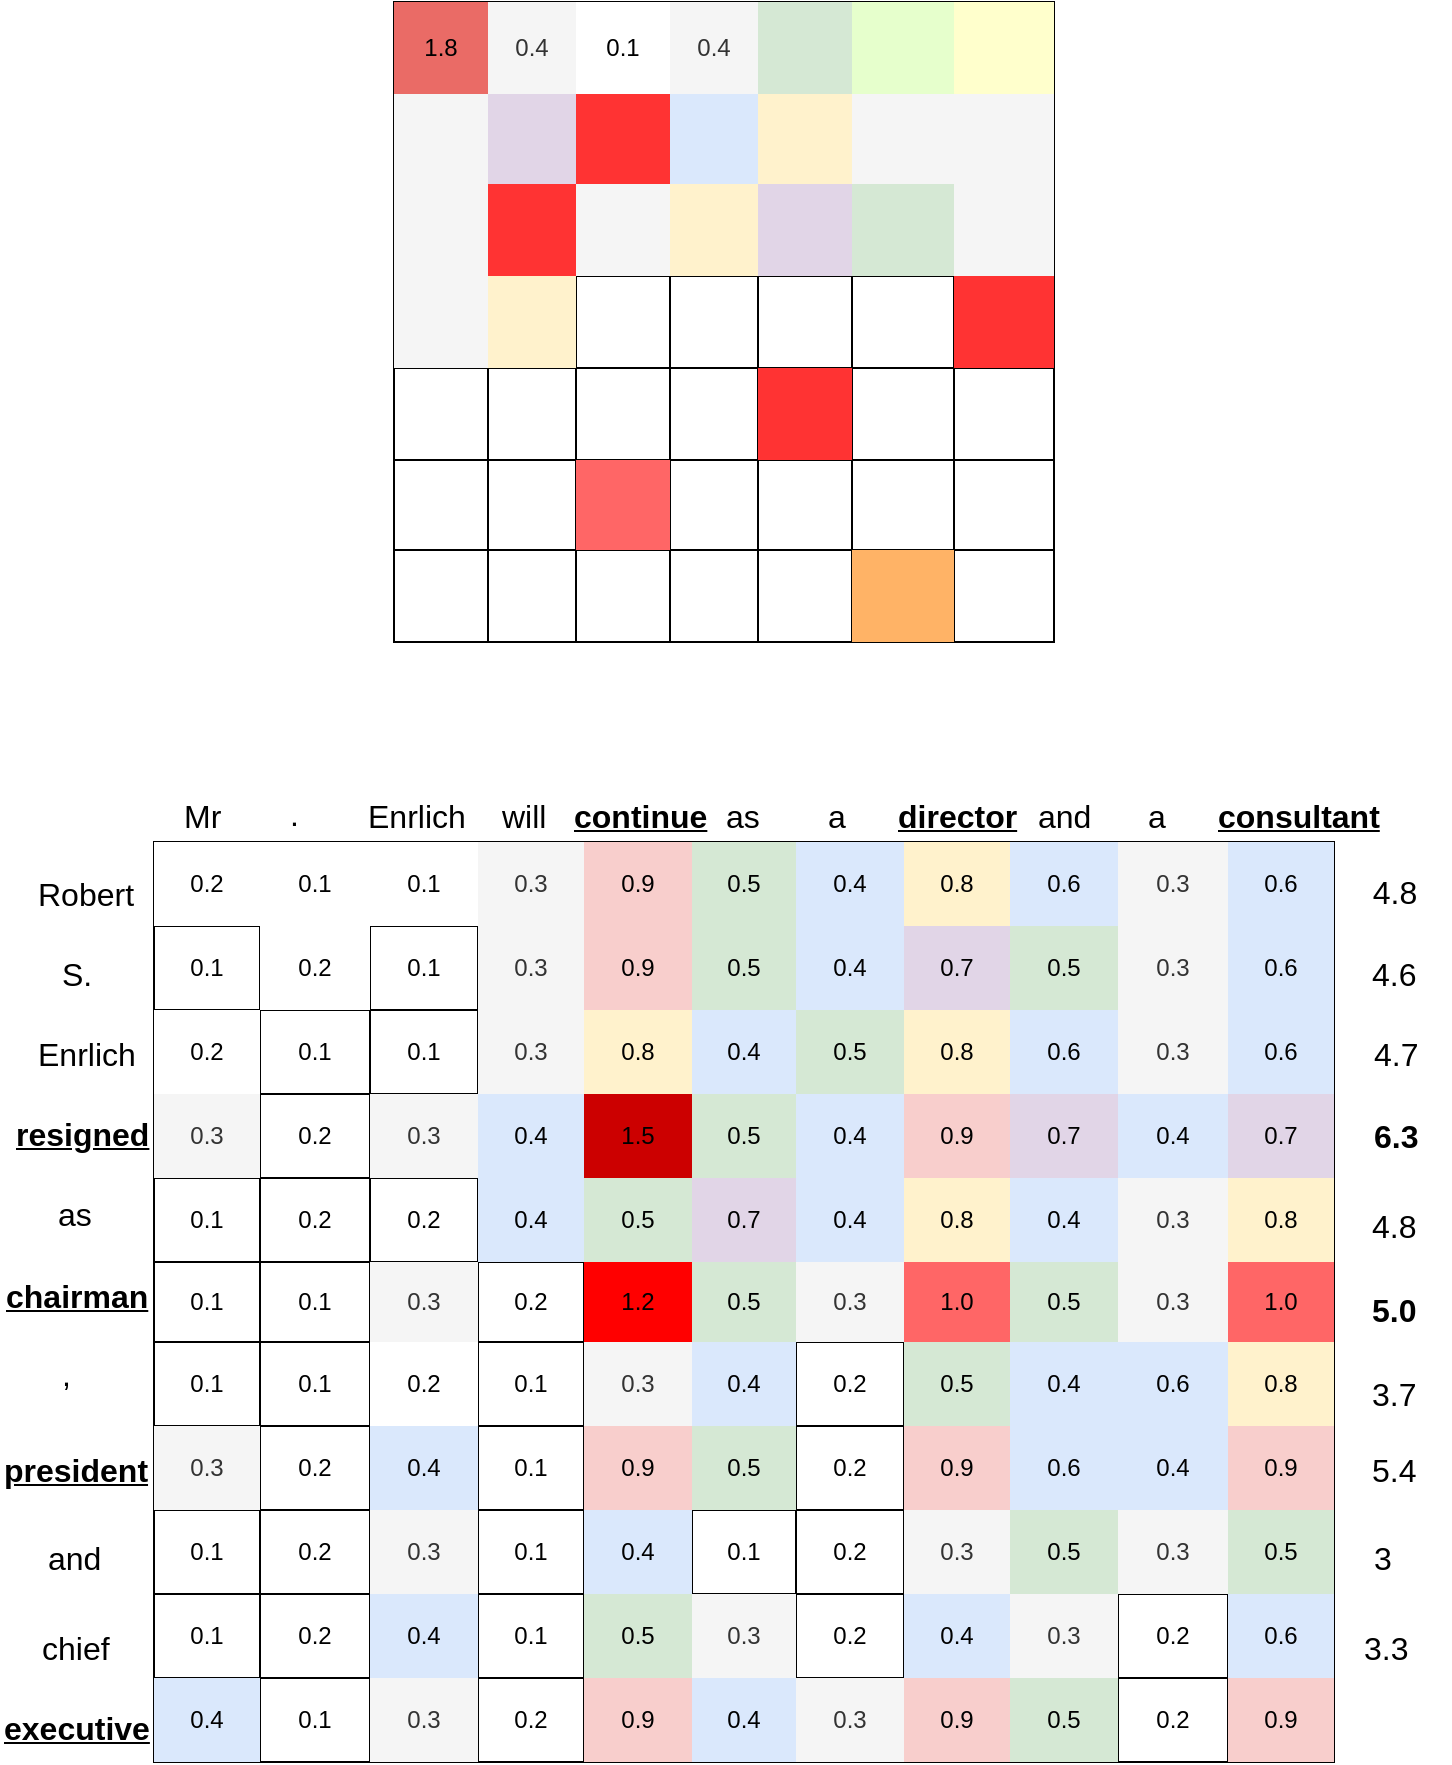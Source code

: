 <mxfile version="14.6.13" type="github">
  <diagram id="S1HCA3p1xup6eBR9u95i" name="Page-1">
    <mxGraphModel dx="1422" dy="802" grid="1" gridSize="10" guides="1" tooltips="1" connect="1" arrows="1" fold="1" page="1" pageScale="1" pageWidth="3300" pageHeight="4681" math="0" shadow="0">
      <root>
        <mxCell id="0" />
        <mxCell id="1" parent="0" />
        <mxCell id="M6Pffl5P6jO25ANAhp50-1" value="" style="shape=table;html=1;whiteSpace=wrap;startSize=0;container=1;collapsible=0;childLayout=tableLayout;" vertex="1" parent="1">
          <mxGeometry x="510" y="270" width="330" height="320" as="geometry" />
        </mxCell>
        <mxCell id="M6Pffl5P6jO25ANAhp50-2" value="" style="shape=partialRectangle;html=1;whiteSpace=wrap;collapsible=0;dropTarget=0;pointerEvents=0;fillColor=none;top=0;left=0;bottom=0;right=0;points=[[0,0.5],[1,0.5]];portConstraint=eastwest;" vertex="1" parent="M6Pffl5P6jO25ANAhp50-1">
          <mxGeometry width="330" height="46" as="geometry" />
        </mxCell>
        <mxCell id="M6Pffl5P6jO25ANAhp50-3" value="1.8" style="shape=partialRectangle;html=1;whiteSpace=wrap;connectable=0;overflow=hidden;top=0;left=0;bottom=0;right=0;strokeColor=#b85450;fillColor=#EA6B66;" vertex="1" parent="M6Pffl5P6jO25ANAhp50-2">
          <mxGeometry width="47" height="46" as="geometry" />
        </mxCell>
        <mxCell id="M6Pffl5P6jO25ANAhp50-4" value="0.4" style="shape=partialRectangle;html=1;whiteSpace=wrap;connectable=0;overflow=hidden;fillColor=#f5f5f5;top=0;left=0;bottom=0;right=0;strokeColor=#666666;fontColor=#333333;" vertex="1" parent="M6Pffl5P6jO25ANAhp50-2">
          <mxGeometry x="47" width="44" height="46" as="geometry" />
        </mxCell>
        <mxCell id="M6Pffl5P6jO25ANAhp50-5" value="0.1" style="shape=partialRectangle;html=1;whiteSpace=wrap;connectable=0;overflow=hidden;top=0;left=0;bottom=0;right=0;" vertex="1" parent="M6Pffl5P6jO25ANAhp50-2">
          <mxGeometry x="91" width="47" height="46" as="geometry" />
        </mxCell>
        <mxCell id="M6Pffl5P6jO25ANAhp50-6" value="0.4" style="shape=partialRectangle;html=1;whiteSpace=wrap;connectable=0;overflow=hidden;top=0;left=0;bottom=0;right=0;fillColor=#f5f5f5;strokeColor=#666666;fontColor=#333333;" vertex="1" parent="M6Pffl5P6jO25ANAhp50-2">
          <mxGeometry x="138" width="44" height="46" as="geometry" />
        </mxCell>
        <mxCell id="M6Pffl5P6jO25ANAhp50-7" value="" style="shape=partialRectangle;html=1;whiteSpace=wrap;connectable=0;overflow=hidden;top=0;left=0;bottom=0;right=0;strokeColor=#d6b656;fillColor=#D5E8D4;" vertex="1" parent="M6Pffl5P6jO25ANAhp50-2">
          <mxGeometry x="182" width="47" height="46" as="geometry" />
        </mxCell>
        <mxCell id="M6Pffl5P6jO25ANAhp50-8" value="" style="shape=partialRectangle;html=1;whiteSpace=wrap;connectable=0;overflow=hidden;top=0;left=0;bottom=0;right=0;strokeColor=#FFE6CC;fillColor=#E6FFCC;" vertex="1" parent="M6Pffl5P6jO25ANAhp50-2">
          <mxGeometry x="229" width="51" height="46" as="geometry" />
        </mxCell>
        <mxCell id="M6Pffl5P6jO25ANAhp50-9" value="" style="shape=partialRectangle;html=1;whiteSpace=wrap;connectable=0;overflow=hidden;top=0;left=0;bottom=0;right=0;strokeColor=#FFFFCC;fillColor=#FFFFCC;" vertex="1" parent="M6Pffl5P6jO25ANAhp50-2">
          <mxGeometry x="280" width="50" height="46" as="geometry" />
        </mxCell>
        <mxCell id="M6Pffl5P6jO25ANAhp50-10" value="" style="shape=partialRectangle;html=1;whiteSpace=wrap;collapsible=0;dropTarget=0;pointerEvents=0;fillColor=none;top=0;left=0;bottom=0;right=0;points=[[0,0.5],[1,0.5]];portConstraint=eastwest;" vertex="1" parent="M6Pffl5P6jO25ANAhp50-1">
          <mxGeometry y="46" width="330" height="45" as="geometry" />
        </mxCell>
        <mxCell id="M6Pffl5P6jO25ANAhp50-11" value="" style="shape=partialRectangle;html=1;whiteSpace=wrap;connectable=0;overflow=hidden;fillColor=#f5f5f5;top=0;left=0;bottom=0;right=0;strokeColor=#666666;fontColor=#333333;" vertex="1" parent="M6Pffl5P6jO25ANAhp50-10">
          <mxGeometry width="47" height="45" as="geometry" />
        </mxCell>
        <mxCell id="M6Pffl5P6jO25ANAhp50-12" value="" style="shape=partialRectangle;html=1;whiteSpace=wrap;connectable=0;overflow=hidden;fillColor=#e1d5e7;top=0;left=0;bottom=0;right=0;strokeColor=#9673a6;" vertex="1" parent="M6Pffl5P6jO25ANAhp50-10">
          <mxGeometry x="47" width="44" height="45" as="geometry" />
        </mxCell>
        <mxCell id="M6Pffl5P6jO25ANAhp50-13" value="" style="shape=partialRectangle;html=1;whiteSpace=wrap;connectable=0;overflow=hidden;top=0;left=0;bottom=0;right=0;strokeColor=#FF3333;fillColor=#FF3333;" vertex="1" parent="M6Pffl5P6jO25ANAhp50-10">
          <mxGeometry x="91" width="47" height="45" as="geometry" />
        </mxCell>
        <mxCell id="M6Pffl5P6jO25ANAhp50-14" value="" style="shape=partialRectangle;html=1;whiteSpace=wrap;connectable=0;overflow=hidden;fillColor=#dae8fc;top=0;left=0;bottom=0;right=0;strokeColor=#6c8ebf;" vertex="1" parent="M6Pffl5P6jO25ANAhp50-10">
          <mxGeometry x="138" width="44" height="45" as="geometry" />
        </mxCell>
        <mxCell id="M6Pffl5P6jO25ANAhp50-15" value="" style="shape=partialRectangle;html=1;whiteSpace=wrap;connectable=0;overflow=hidden;fillColor=#fff2cc;top=0;left=0;bottom=0;right=0;strokeColor=#d6b656;" vertex="1" parent="M6Pffl5P6jO25ANAhp50-10">
          <mxGeometry x="182" width="47" height="45" as="geometry" />
        </mxCell>
        <mxCell id="M6Pffl5P6jO25ANAhp50-16" value="" style="shape=partialRectangle;html=1;whiteSpace=wrap;connectable=0;overflow=hidden;top=0;left=0;bottom=0;right=0;fillColor=#f5f5f5;strokeColor=#666666;fontColor=#333333;" vertex="1" parent="M6Pffl5P6jO25ANAhp50-10">
          <mxGeometry x="229" width="51" height="45" as="geometry" />
        </mxCell>
        <mxCell id="M6Pffl5P6jO25ANAhp50-17" value="" style="shape=partialRectangle;html=1;whiteSpace=wrap;connectable=0;overflow=hidden;fillColor=#f5f5f5;top=0;left=0;bottom=0;right=0;strokeColor=#666666;fontColor=#333333;" vertex="1" parent="M6Pffl5P6jO25ANAhp50-10">
          <mxGeometry x="280" width="50" height="45" as="geometry" />
        </mxCell>
        <mxCell id="M6Pffl5P6jO25ANAhp50-18" value="" style="shape=partialRectangle;html=1;whiteSpace=wrap;collapsible=0;dropTarget=0;pointerEvents=0;fillColor=none;top=0;left=0;bottom=0;right=0;points=[[0,0.5],[1,0.5]];portConstraint=eastwest;" vertex="1" parent="M6Pffl5P6jO25ANAhp50-1">
          <mxGeometry y="91" width="330" height="46" as="geometry" />
        </mxCell>
        <mxCell id="M6Pffl5P6jO25ANAhp50-19" value="" style="shape=partialRectangle;html=1;whiteSpace=wrap;connectable=0;overflow=hidden;fillColor=#f5f5f5;top=0;left=0;bottom=0;right=0;strokeColor=#666666;fontColor=#333333;" vertex="1" parent="M6Pffl5P6jO25ANAhp50-18">
          <mxGeometry width="47" height="46" as="geometry" />
        </mxCell>
        <mxCell id="M6Pffl5P6jO25ANAhp50-20" value="" style="shape=partialRectangle;html=1;whiteSpace=wrap;connectable=0;overflow=hidden;top=0;left=0;bottom=0;right=0;fillColor=#FF3333;" vertex="1" parent="M6Pffl5P6jO25ANAhp50-18">
          <mxGeometry x="47" width="44" height="46" as="geometry" />
        </mxCell>
        <mxCell id="M6Pffl5P6jO25ANAhp50-21" value="" style="shape=partialRectangle;html=1;whiteSpace=wrap;connectable=0;overflow=hidden;fillColor=#f5f5f5;top=0;left=0;bottom=0;right=0;strokeColor=#666666;fontColor=#333333;" vertex="1" parent="M6Pffl5P6jO25ANAhp50-18">
          <mxGeometry x="91" width="47" height="46" as="geometry" />
        </mxCell>
        <mxCell id="M6Pffl5P6jO25ANAhp50-22" value="" style="shape=partialRectangle;html=1;whiteSpace=wrap;connectable=0;overflow=hidden;fillColor=#fff2cc;top=0;left=0;bottom=0;right=0;strokeColor=#d6b656;" vertex="1" parent="M6Pffl5P6jO25ANAhp50-18">
          <mxGeometry x="138" width="44" height="46" as="geometry" />
        </mxCell>
        <mxCell id="M6Pffl5P6jO25ANAhp50-23" value="" style="shape=partialRectangle;html=1;whiteSpace=wrap;connectable=0;overflow=hidden;fillColor=#e1d5e7;top=0;left=0;bottom=0;right=0;strokeColor=#9673a6;" vertex="1" parent="M6Pffl5P6jO25ANAhp50-18">
          <mxGeometry x="182" width="47" height="46" as="geometry" />
        </mxCell>
        <mxCell id="M6Pffl5P6jO25ANAhp50-24" value="" style="shape=partialRectangle;html=1;whiteSpace=wrap;connectable=0;overflow=hidden;fillColor=#d5e8d4;top=0;left=0;bottom=0;right=0;strokeColor=#82b366;" vertex="1" parent="M6Pffl5P6jO25ANAhp50-18">
          <mxGeometry x="229" width="51" height="46" as="geometry" />
        </mxCell>
        <mxCell id="M6Pffl5P6jO25ANAhp50-25" value="" style="shape=partialRectangle;html=1;whiteSpace=wrap;connectable=0;overflow=hidden;fillColor=#f5f5f5;top=0;left=0;bottom=0;right=0;strokeColor=#666666;fontColor=#333333;" vertex="1" parent="M6Pffl5P6jO25ANAhp50-18">
          <mxGeometry x="280" width="50" height="46" as="geometry" />
        </mxCell>
        <mxCell id="M6Pffl5P6jO25ANAhp50-26" value="" style="shape=partialRectangle;html=1;whiteSpace=wrap;collapsible=0;dropTarget=0;pointerEvents=0;fillColor=none;top=0;left=0;bottom=0;right=0;points=[[0,0.5],[1,0.5]];portConstraint=eastwest;" vertex="1" parent="M6Pffl5P6jO25ANAhp50-1">
          <mxGeometry y="137" width="330" height="46" as="geometry" />
        </mxCell>
        <mxCell id="M6Pffl5P6jO25ANAhp50-27" value="" style="shape=partialRectangle;html=1;whiteSpace=wrap;connectable=0;overflow=hidden;fillColor=#f5f5f5;top=0;left=0;bottom=0;right=0;strokeColor=#666666;fontColor=#333333;" vertex="1" parent="M6Pffl5P6jO25ANAhp50-26">
          <mxGeometry width="47" height="46" as="geometry" />
        </mxCell>
        <mxCell id="M6Pffl5P6jO25ANAhp50-28" value="" style="shape=partialRectangle;html=1;whiteSpace=wrap;connectable=0;overflow=hidden;fillColor=#fff2cc;top=0;left=0;bottom=0;right=0;strokeColor=#d6b656;" vertex="1" parent="M6Pffl5P6jO25ANAhp50-26">
          <mxGeometry x="47" width="44" height="46" as="geometry" />
        </mxCell>
        <mxCell id="M6Pffl5P6jO25ANAhp50-29" value="" style="shape=partialRectangle;html=1;whiteSpace=wrap;connectable=1;overflow=hidden;fillColor=none;top=0;left=0;bottom=0;right=0;movable=0;resizable=0;rotatable=0;deletable=0;editable=0;" vertex="1" parent="M6Pffl5P6jO25ANAhp50-26">
          <mxGeometry x="91" width="47" height="46" as="geometry" />
        </mxCell>
        <mxCell id="M6Pffl5P6jO25ANAhp50-30" value="" style="shape=partialRectangle;html=1;whiteSpace=wrap;connectable=0;overflow=hidden;fillColor=none;top=0;left=0;bottom=0;right=0;" vertex="1" parent="M6Pffl5P6jO25ANAhp50-26">
          <mxGeometry x="138" width="44" height="46" as="geometry" />
        </mxCell>
        <mxCell id="M6Pffl5P6jO25ANAhp50-31" value="" style="shape=partialRectangle;html=1;whiteSpace=wrap;connectable=0;overflow=hidden;fillColor=none;top=0;left=0;bottom=0;right=0;" vertex="1" parent="M6Pffl5P6jO25ANAhp50-26">
          <mxGeometry x="182" width="47" height="46" as="geometry" />
        </mxCell>
        <mxCell id="M6Pffl5P6jO25ANAhp50-32" value="" style="shape=partialRectangle;html=1;whiteSpace=wrap;connectable=0;overflow=hidden;fillColor=none;top=0;left=0;bottom=0;right=0;" vertex="1" parent="M6Pffl5P6jO25ANAhp50-26">
          <mxGeometry x="229" width="51" height="46" as="geometry" />
        </mxCell>
        <mxCell id="M6Pffl5P6jO25ANAhp50-33" value="" style="shape=partialRectangle;html=1;whiteSpace=wrap;connectable=0;overflow=hidden;top=0;left=0;bottom=0;right=0;strokeColor=#FF3333;fillColor=#FF3333;" vertex="1" parent="M6Pffl5P6jO25ANAhp50-26">
          <mxGeometry x="280" width="50" height="46" as="geometry" />
        </mxCell>
        <mxCell id="M6Pffl5P6jO25ANAhp50-34" value="" style="shape=partialRectangle;html=1;whiteSpace=wrap;collapsible=0;dropTarget=0;pointerEvents=0;fillColor=none;top=0;left=0;bottom=0;right=0;points=[[0,0.5],[1,0.5]];portConstraint=eastwest;" vertex="1" parent="M6Pffl5P6jO25ANAhp50-1">
          <mxGeometry y="183" width="330" height="46" as="geometry" />
        </mxCell>
        <mxCell id="M6Pffl5P6jO25ANAhp50-35" value="" style="shape=partialRectangle;html=1;whiteSpace=wrap;connectable=0;overflow=hidden;fillColor=none;top=0;left=0;bottom=0;right=0;" vertex="1" parent="M6Pffl5P6jO25ANAhp50-34">
          <mxGeometry width="47" height="46" as="geometry" />
        </mxCell>
        <mxCell id="M6Pffl5P6jO25ANAhp50-36" value="" style="shape=partialRectangle;html=1;whiteSpace=wrap;connectable=0;overflow=hidden;fillColor=none;top=0;left=0;bottom=0;right=0;" vertex="1" parent="M6Pffl5P6jO25ANAhp50-34">
          <mxGeometry x="47" width="44" height="46" as="geometry" />
        </mxCell>
        <mxCell id="M6Pffl5P6jO25ANAhp50-37" value="" style="shape=partialRectangle;html=1;whiteSpace=wrap;connectable=0;overflow=hidden;fillColor=none;top=0;left=0;bottom=0;right=0;" vertex="1" parent="M6Pffl5P6jO25ANAhp50-34">
          <mxGeometry x="91" width="47" height="46" as="geometry" />
        </mxCell>
        <mxCell id="M6Pffl5P6jO25ANAhp50-38" value="" style="shape=partialRectangle;html=1;whiteSpace=wrap;connectable=0;overflow=hidden;fillColor=none;top=0;left=0;bottom=0;right=0;" vertex="1" parent="M6Pffl5P6jO25ANAhp50-34">
          <mxGeometry x="138" width="44" height="46" as="geometry" />
        </mxCell>
        <mxCell id="M6Pffl5P6jO25ANAhp50-39" value="" style="shape=partialRectangle;html=1;whiteSpace=wrap;connectable=0;overflow=hidden;top=0;left=0;bottom=0;right=0;fillColor=#FF3333;" vertex="1" parent="M6Pffl5P6jO25ANAhp50-34">
          <mxGeometry x="182" width="47" height="46" as="geometry" />
        </mxCell>
        <mxCell id="M6Pffl5P6jO25ANAhp50-40" value="" style="shape=partialRectangle;html=1;whiteSpace=wrap;connectable=0;overflow=hidden;fillColor=none;top=0;left=0;bottom=0;right=0;" vertex="1" parent="M6Pffl5P6jO25ANAhp50-34">
          <mxGeometry x="229" width="51" height="46" as="geometry" />
        </mxCell>
        <mxCell id="M6Pffl5P6jO25ANAhp50-41" value="" style="shape=partialRectangle;html=1;whiteSpace=wrap;connectable=0;overflow=hidden;fillColor=none;top=0;left=0;bottom=0;right=0;" vertex="1" parent="M6Pffl5P6jO25ANAhp50-34">
          <mxGeometry x="280" width="50" height="46" as="geometry" />
        </mxCell>
        <mxCell id="M6Pffl5P6jO25ANAhp50-42" value="" style="shape=partialRectangle;html=1;whiteSpace=wrap;collapsible=0;dropTarget=0;pointerEvents=0;fillColor=none;top=0;left=0;bottom=0;right=0;points=[[0,0.5],[1,0.5]];portConstraint=eastwest;" vertex="1" parent="M6Pffl5P6jO25ANAhp50-1">
          <mxGeometry y="229" width="330" height="45" as="geometry" />
        </mxCell>
        <mxCell id="M6Pffl5P6jO25ANAhp50-43" value="" style="shape=partialRectangle;html=1;whiteSpace=wrap;connectable=0;overflow=hidden;fillColor=none;top=0;left=0;bottom=0;right=0;" vertex="1" parent="M6Pffl5P6jO25ANAhp50-42">
          <mxGeometry width="47" height="45" as="geometry" />
        </mxCell>
        <mxCell id="M6Pffl5P6jO25ANAhp50-44" value="" style="shape=partialRectangle;html=1;whiteSpace=wrap;connectable=0;overflow=hidden;fillColor=none;top=0;left=0;bottom=0;right=0;" vertex="1" parent="M6Pffl5P6jO25ANAhp50-42">
          <mxGeometry x="47" width="44" height="45" as="geometry" />
        </mxCell>
        <mxCell id="M6Pffl5P6jO25ANAhp50-45" value="" style="shape=partialRectangle;html=1;whiteSpace=wrap;connectable=0;overflow=hidden;top=0;left=0;bottom=0;right=0;fillColor=#FF6666;" vertex="1" parent="M6Pffl5P6jO25ANAhp50-42">
          <mxGeometry x="91" width="47" height="45" as="geometry" />
        </mxCell>
        <mxCell id="M6Pffl5P6jO25ANAhp50-46" value="" style="shape=partialRectangle;html=1;whiteSpace=wrap;connectable=0;overflow=hidden;fillColor=none;top=0;left=0;bottom=0;right=0;" vertex="1" parent="M6Pffl5P6jO25ANAhp50-42">
          <mxGeometry x="138" width="44" height="45" as="geometry" />
        </mxCell>
        <mxCell id="M6Pffl5P6jO25ANAhp50-47" value="" style="shape=partialRectangle;html=1;whiteSpace=wrap;connectable=0;overflow=hidden;fillColor=none;top=0;left=0;bottom=0;right=0;" vertex="1" parent="M6Pffl5P6jO25ANAhp50-42">
          <mxGeometry x="182" width="47" height="45" as="geometry" />
        </mxCell>
        <mxCell id="M6Pffl5P6jO25ANAhp50-48" value="" style="shape=partialRectangle;html=1;whiteSpace=wrap;connectable=0;overflow=hidden;fillColor=none;top=0;left=0;bottom=0;right=0;" vertex="1" parent="M6Pffl5P6jO25ANAhp50-42">
          <mxGeometry x="229" width="51" height="45" as="geometry" />
        </mxCell>
        <mxCell id="M6Pffl5P6jO25ANAhp50-49" value="" style="shape=partialRectangle;html=1;whiteSpace=wrap;connectable=0;overflow=hidden;fillColor=none;top=0;left=0;bottom=0;right=0;" vertex="1" parent="M6Pffl5P6jO25ANAhp50-42">
          <mxGeometry x="280" width="50" height="45" as="geometry" />
        </mxCell>
        <mxCell id="M6Pffl5P6jO25ANAhp50-50" value="" style="shape=partialRectangle;html=1;whiteSpace=wrap;collapsible=0;dropTarget=0;pointerEvents=0;fillColor=none;top=0;left=0;bottom=0;right=0;points=[[0,0.5],[1,0.5]];portConstraint=eastwest;" vertex="1" parent="M6Pffl5P6jO25ANAhp50-1">
          <mxGeometry y="274" width="330" height="46" as="geometry" />
        </mxCell>
        <mxCell id="M6Pffl5P6jO25ANAhp50-51" value="" style="shape=partialRectangle;html=1;whiteSpace=wrap;connectable=0;overflow=hidden;fillColor=none;top=0;left=0;bottom=0;right=0;" vertex="1" parent="M6Pffl5P6jO25ANAhp50-50">
          <mxGeometry width="47" height="46" as="geometry" />
        </mxCell>
        <mxCell id="M6Pffl5P6jO25ANAhp50-52" value="" style="shape=partialRectangle;html=1;whiteSpace=wrap;connectable=0;overflow=hidden;fillColor=none;top=0;left=0;bottom=0;right=0;" vertex="1" parent="M6Pffl5P6jO25ANAhp50-50">
          <mxGeometry x="47" width="44" height="46" as="geometry" />
        </mxCell>
        <mxCell id="M6Pffl5P6jO25ANAhp50-53" value="" style="shape=partialRectangle;html=1;whiteSpace=wrap;connectable=0;overflow=hidden;fillColor=none;top=0;left=0;bottom=0;right=0;" vertex="1" parent="M6Pffl5P6jO25ANAhp50-50">
          <mxGeometry x="91" width="47" height="46" as="geometry" />
        </mxCell>
        <mxCell id="M6Pffl5P6jO25ANAhp50-54" value="" style="shape=partialRectangle;html=1;whiteSpace=wrap;connectable=0;overflow=hidden;fillColor=none;top=0;left=0;bottom=0;right=0;" vertex="1" parent="M6Pffl5P6jO25ANAhp50-50">
          <mxGeometry x="138" width="44" height="46" as="geometry" />
        </mxCell>
        <mxCell id="M6Pffl5P6jO25ANAhp50-55" value="" style="shape=partialRectangle;html=1;whiteSpace=wrap;connectable=0;overflow=hidden;fillColor=none;top=0;left=0;bottom=0;right=0;" vertex="1" parent="M6Pffl5P6jO25ANAhp50-50">
          <mxGeometry x="182" width="47" height="46" as="geometry" />
        </mxCell>
        <mxCell id="M6Pffl5P6jO25ANAhp50-56" value="" style="shape=partialRectangle;html=1;whiteSpace=wrap;connectable=0;overflow=hidden;top=0;left=0;bottom=0;right=0;strokeColor=#FFB366;fillColor=#FFB366;" vertex="1" parent="M6Pffl5P6jO25ANAhp50-50">
          <mxGeometry x="229" width="51" height="46" as="geometry" />
        </mxCell>
        <mxCell id="M6Pffl5P6jO25ANAhp50-57" value="" style="shape=partialRectangle;html=1;whiteSpace=wrap;connectable=0;overflow=hidden;fillColor=none;top=0;left=0;bottom=0;right=0;" vertex="1" parent="M6Pffl5P6jO25ANAhp50-50">
          <mxGeometry x="280" width="50" height="46" as="geometry" />
        </mxCell>
        <mxCell id="M6Pffl5P6jO25ANAhp50-66" value="" style="shape=table;html=1;whiteSpace=wrap;startSize=0;container=1;collapsible=0;childLayout=tableLayout;" vertex="1" parent="1">
          <mxGeometry x="390" y="690" width="590" height="460" as="geometry" />
        </mxCell>
        <mxCell id="M6Pffl5P6jO25ANAhp50-67" value="" style="shape=partialRectangle;html=1;whiteSpace=wrap;collapsible=0;dropTarget=0;pointerEvents=0;fillColor=none;top=0;left=0;bottom=0;right=0;points=[[0,0.5],[1,0.5]];portConstraint=eastwest;" vertex="1" parent="M6Pffl5P6jO25ANAhp50-66">
          <mxGeometry width="590" height="42" as="geometry" />
        </mxCell>
        <mxCell id="M6Pffl5P6jO25ANAhp50-68" value="0.2" style="shape=partialRectangle;html=1;whiteSpace=wrap;connectable=0;overflow=hidden;top=0;left=0;bottom=0;right=0;" vertex="1" parent="M6Pffl5P6jO25ANAhp50-67">
          <mxGeometry width="53" height="42" as="geometry" />
        </mxCell>
        <mxCell id="M6Pffl5P6jO25ANAhp50-69" value="0.1" style="shape=partialRectangle;html=1;whiteSpace=wrap;connectable=0;overflow=hidden;top=0;left=0;bottom=0;right=0;" vertex="1" parent="M6Pffl5P6jO25ANAhp50-67">
          <mxGeometry x="53" width="55" height="42" as="geometry" />
        </mxCell>
        <mxCell id="M6Pffl5P6jO25ANAhp50-70" value="0.1" style="shape=partialRectangle;html=1;whiteSpace=wrap;connectable=0;overflow=hidden;top=0;left=0;bottom=0;right=0;" vertex="1" parent="M6Pffl5P6jO25ANAhp50-67">
          <mxGeometry x="108" width="54" height="42" as="geometry" />
        </mxCell>
        <mxCell id="M6Pffl5P6jO25ANAhp50-71" value="0.3" style="shape=partialRectangle;html=1;whiteSpace=wrap;connectable=0;overflow=hidden;fillColor=#f5f5f5;top=0;left=0;bottom=0;right=0;strokeColor=#666666;fontColor=#333333;" vertex="1" parent="M6Pffl5P6jO25ANAhp50-67">
          <mxGeometry x="162" width="53" height="42" as="geometry" />
        </mxCell>
        <mxCell id="M6Pffl5P6jO25ANAhp50-72" value="0.9" style="shape=partialRectangle;html=1;whiteSpace=wrap;connectable=0;overflow=hidden;top=0;left=0;bottom=0;right=0;strokeColor=#b85450;fillColor=#f8cecc;" vertex="1" parent="M6Pffl5P6jO25ANAhp50-67">
          <mxGeometry x="215" width="54" height="42" as="geometry" />
        </mxCell>
        <mxCell id="M6Pffl5P6jO25ANAhp50-73" value="0.5" style="shape=partialRectangle;html=1;whiteSpace=wrap;connectable=0;overflow=hidden;fillColor=#d5e8d4;top=0;left=0;bottom=0;right=0;strokeColor=#82b366;" vertex="1" parent="M6Pffl5P6jO25ANAhp50-67">
          <mxGeometry x="269" width="52" height="42" as="geometry" />
        </mxCell>
        <mxCell id="M6Pffl5P6jO25ANAhp50-74" value="0.4" style="shape=partialRectangle;html=1;whiteSpace=wrap;connectable=0;overflow=hidden;fillColor=#dae8fc;top=0;left=0;bottom=0;right=0;strokeColor=#6c8ebf;" vertex="1" parent="M6Pffl5P6jO25ANAhp50-67">
          <mxGeometry x="321" width="54" height="42" as="geometry" />
        </mxCell>
        <mxCell id="M6Pffl5P6jO25ANAhp50-75" value="0.8" style="shape=partialRectangle;html=1;whiteSpace=wrap;connectable=0;overflow=hidden;fillColor=#fff2cc;top=0;left=0;bottom=0;right=0;strokeColor=#d6b656;" vertex="1" parent="M6Pffl5P6jO25ANAhp50-67">
          <mxGeometry x="375" width="53" height="42" as="geometry" />
        </mxCell>
        <mxCell id="M6Pffl5P6jO25ANAhp50-76" value="0.6" style="shape=partialRectangle;html=1;whiteSpace=wrap;connectable=0;overflow=hidden;fillColor=#dae8fc;top=0;left=0;bottom=0;right=0;strokeColor=#6c8ebf;" vertex="1" parent="M6Pffl5P6jO25ANAhp50-67">
          <mxGeometry x="428" width="54" height="42" as="geometry" />
        </mxCell>
        <mxCell id="M6Pffl5P6jO25ANAhp50-77" value="0.3" style="shape=partialRectangle;html=1;whiteSpace=wrap;connectable=0;overflow=hidden;fillColor=#f5f5f5;top=0;left=0;bottom=0;right=0;strokeColor=#666666;fontColor=#333333;" vertex="1" parent="M6Pffl5P6jO25ANAhp50-67">
          <mxGeometry x="482" width="55" height="42" as="geometry" />
        </mxCell>
        <mxCell id="M6Pffl5P6jO25ANAhp50-78" value="0.6" style="shape=partialRectangle;html=1;whiteSpace=wrap;connectable=0;overflow=hidden;fillColor=#dae8fc;top=0;left=0;bottom=0;right=0;strokeColor=#6c8ebf;" vertex="1" parent="M6Pffl5P6jO25ANAhp50-67">
          <mxGeometry x="537" width="53" height="42" as="geometry" />
        </mxCell>
        <mxCell id="M6Pffl5P6jO25ANAhp50-79" value="" style="shape=partialRectangle;html=1;whiteSpace=wrap;collapsible=0;dropTarget=0;pointerEvents=0;fillColor=none;top=0;left=0;bottom=0;right=0;points=[[0,0.5],[1,0.5]];portConstraint=eastwest;" vertex="1" parent="M6Pffl5P6jO25ANAhp50-66">
          <mxGeometry y="42" width="590" height="42" as="geometry" />
        </mxCell>
        <mxCell id="M6Pffl5P6jO25ANAhp50-80" value="0.1" style="shape=partialRectangle;html=1;whiteSpace=wrap;connectable=0;overflow=hidden;fillColor=none;top=0;left=0;bottom=0;right=0;" vertex="1" parent="M6Pffl5P6jO25ANAhp50-79">
          <mxGeometry width="53" height="42" as="geometry" />
        </mxCell>
        <mxCell id="M6Pffl5P6jO25ANAhp50-81" value="0.2" style="shape=partialRectangle;html=1;whiteSpace=wrap;connectable=0;overflow=hidden;top=0;left=0;bottom=0;right=0;" vertex="1" parent="M6Pffl5P6jO25ANAhp50-79">
          <mxGeometry x="53" width="55" height="42" as="geometry" />
        </mxCell>
        <mxCell id="M6Pffl5P6jO25ANAhp50-82" value="0.1" style="shape=partialRectangle;html=1;whiteSpace=wrap;connectable=0;overflow=hidden;fillColor=none;top=0;left=0;bottom=0;right=0;" vertex="1" parent="M6Pffl5P6jO25ANAhp50-79">
          <mxGeometry x="108" width="54" height="42" as="geometry" />
        </mxCell>
        <mxCell id="M6Pffl5P6jO25ANAhp50-83" value="0.3" style="shape=partialRectangle;html=1;whiteSpace=wrap;connectable=0;overflow=hidden;fillColor=#f5f5f5;top=0;left=0;bottom=0;right=0;strokeColor=#666666;fontColor=#333333;" vertex="1" parent="M6Pffl5P6jO25ANAhp50-79">
          <mxGeometry x="162" width="53" height="42" as="geometry" />
        </mxCell>
        <mxCell id="M6Pffl5P6jO25ANAhp50-84" value="0.9" style="shape=partialRectangle;html=1;whiteSpace=wrap;connectable=0;overflow=hidden;top=0;left=0;bottom=0;right=0;fillColor=#f8cecc;strokeColor=#b85450;" vertex="1" parent="M6Pffl5P6jO25ANAhp50-79">
          <mxGeometry x="215" width="54" height="42" as="geometry" />
        </mxCell>
        <mxCell id="M6Pffl5P6jO25ANAhp50-85" value="0.5" style="shape=partialRectangle;html=1;whiteSpace=wrap;connectable=0;overflow=hidden;fillColor=#d5e8d4;top=0;left=0;bottom=0;right=0;strokeColor=#82b366;" vertex="1" parent="M6Pffl5P6jO25ANAhp50-79">
          <mxGeometry x="269" width="52" height="42" as="geometry" />
        </mxCell>
        <mxCell id="M6Pffl5P6jO25ANAhp50-86" value="0.4" style="shape=partialRectangle;html=1;whiteSpace=wrap;connectable=0;overflow=hidden;fillColor=#dae8fc;top=0;left=0;bottom=0;right=0;strokeColor=#6c8ebf;" vertex="1" parent="M6Pffl5P6jO25ANAhp50-79">
          <mxGeometry x="321" width="54" height="42" as="geometry" />
        </mxCell>
        <mxCell id="M6Pffl5P6jO25ANAhp50-87" value="0.7" style="shape=partialRectangle;html=1;whiteSpace=wrap;connectable=0;overflow=hidden;top=0;left=0;bottom=0;right=0;strokeColor=#d6b656;fillColor=#E1D5E7;" vertex="1" parent="M6Pffl5P6jO25ANAhp50-79">
          <mxGeometry x="375" width="53" height="42" as="geometry" />
        </mxCell>
        <mxCell id="M6Pffl5P6jO25ANAhp50-88" value="0.5" style="shape=partialRectangle;html=1;whiteSpace=wrap;connectable=0;overflow=hidden;fillColor=#d5e8d4;top=0;left=0;bottom=0;right=0;strokeColor=#82b366;" vertex="1" parent="M6Pffl5P6jO25ANAhp50-79">
          <mxGeometry x="428" width="54" height="42" as="geometry" />
        </mxCell>
        <mxCell id="M6Pffl5P6jO25ANAhp50-89" value="0.3" style="shape=partialRectangle;html=1;whiteSpace=wrap;connectable=0;overflow=hidden;fillColor=#f5f5f5;top=0;left=0;bottom=0;right=0;strokeColor=#666666;fontColor=#333333;" vertex="1" parent="M6Pffl5P6jO25ANAhp50-79">
          <mxGeometry x="482" width="55" height="42" as="geometry" />
        </mxCell>
        <mxCell id="M6Pffl5P6jO25ANAhp50-90" value="0.6" style="shape=partialRectangle;html=1;whiteSpace=wrap;connectable=0;overflow=hidden;fillColor=#dae8fc;top=0;left=0;bottom=0;right=0;strokeColor=#6c8ebf;" vertex="1" parent="M6Pffl5P6jO25ANAhp50-79">
          <mxGeometry x="537" width="53" height="42" as="geometry" />
        </mxCell>
        <mxCell id="M6Pffl5P6jO25ANAhp50-91" value="" style="shape=partialRectangle;html=1;whiteSpace=wrap;collapsible=0;dropTarget=0;pointerEvents=0;fillColor=none;top=0;left=0;bottom=0;right=0;points=[[0,0.5],[1,0.5]];portConstraint=eastwest;" vertex="1" parent="M6Pffl5P6jO25ANAhp50-66">
          <mxGeometry y="84" width="590" height="42" as="geometry" />
        </mxCell>
        <mxCell id="M6Pffl5P6jO25ANAhp50-92" value="0.2" style="shape=partialRectangle;html=1;whiteSpace=wrap;connectable=0;overflow=hidden;top=0;left=0;bottom=0;right=0;" vertex="1" parent="M6Pffl5P6jO25ANAhp50-91">
          <mxGeometry width="53" height="42" as="geometry" />
        </mxCell>
        <mxCell id="M6Pffl5P6jO25ANAhp50-93" value="0.1" style="shape=partialRectangle;html=1;whiteSpace=wrap;connectable=0;overflow=hidden;fillColor=none;top=0;left=0;bottom=0;right=0;" vertex="1" parent="M6Pffl5P6jO25ANAhp50-91">
          <mxGeometry x="53" width="55" height="42" as="geometry" />
        </mxCell>
        <mxCell id="M6Pffl5P6jO25ANAhp50-94" value="0.1" style="shape=partialRectangle;html=1;whiteSpace=wrap;connectable=0;overflow=hidden;fillColor=none;top=0;left=0;bottom=0;right=0;" vertex="1" parent="M6Pffl5P6jO25ANAhp50-91">
          <mxGeometry x="108" width="54" height="42" as="geometry" />
        </mxCell>
        <mxCell id="M6Pffl5P6jO25ANAhp50-95" value="0.3" style="shape=partialRectangle;html=1;whiteSpace=wrap;connectable=0;overflow=hidden;fillColor=#f5f5f5;top=0;left=0;bottom=0;right=0;strokeColor=#666666;fontColor=#333333;" vertex="1" parent="M6Pffl5P6jO25ANAhp50-91">
          <mxGeometry x="162" width="53" height="42" as="geometry" />
        </mxCell>
        <mxCell id="M6Pffl5P6jO25ANAhp50-96" value="0.8" style="shape=partialRectangle;html=1;whiteSpace=wrap;connectable=0;overflow=hidden;top=0;left=0;bottom=0;right=0;strokeColor=#d6b656;fillColor=#fff2cc;" vertex="1" parent="M6Pffl5P6jO25ANAhp50-91">
          <mxGeometry x="215" width="54" height="42" as="geometry" />
        </mxCell>
        <mxCell id="M6Pffl5P6jO25ANAhp50-97" value="0.4" style="shape=partialRectangle;html=1;whiteSpace=wrap;connectable=0;overflow=hidden;fillColor=#dae8fc;top=0;left=0;bottom=0;right=0;strokeColor=#6c8ebf;" vertex="1" parent="M6Pffl5P6jO25ANAhp50-91">
          <mxGeometry x="269" width="52" height="42" as="geometry" />
        </mxCell>
        <mxCell id="M6Pffl5P6jO25ANAhp50-98" value="0.5" style="shape=partialRectangle;html=1;whiteSpace=wrap;connectable=0;overflow=hidden;fillColor=#d5e8d4;top=0;left=0;bottom=0;right=0;strokeColor=#82b366;" vertex="1" parent="M6Pffl5P6jO25ANAhp50-91">
          <mxGeometry x="321" width="54" height="42" as="geometry" />
        </mxCell>
        <mxCell id="M6Pffl5P6jO25ANAhp50-99" value="0.8" style="shape=partialRectangle;html=1;whiteSpace=wrap;connectable=0;overflow=hidden;fillColor=#fff2cc;top=0;left=0;bottom=0;right=0;strokeColor=#d6b656;" vertex="1" parent="M6Pffl5P6jO25ANAhp50-91">
          <mxGeometry x="375" width="53" height="42" as="geometry" />
        </mxCell>
        <mxCell id="M6Pffl5P6jO25ANAhp50-100" value="0.6" style="shape=partialRectangle;html=1;whiteSpace=wrap;connectable=0;overflow=hidden;fillColor=#dae8fc;top=0;left=0;bottom=0;right=0;strokeColor=#6c8ebf;" vertex="1" parent="M6Pffl5P6jO25ANAhp50-91">
          <mxGeometry x="428" width="54" height="42" as="geometry" />
        </mxCell>
        <mxCell id="M6Pffl5P6jO25ANAhp50-101" value="0.3" style="shape=partialRectangle;html=1;whiteSpace=wrap;connectable=0;overflow=hidden;fillColor=#f5f5f5;top=0;left=0;bottom=0;right=0;strokeColor=#666666;fontColor=#333333;" vertex="1" parent="M6Pffl5P6jO25ANAhp50-91">
          <mxGeometry x="482" width="55" height="42" as="geometry" />
        </mxCell>
        <mxCell id="M6Pffl5P6jO25ANAhp50-102" value="0.6" style="shape=partialRectangle;html=1;whiteSpace=wrap;connectable=0;overflow=hidden;fillColor=#dae8fc;top=0;left=0;bottom=0;right=0;strokeColor=#6c8ebf;" vertex="1" parent="M6Pffl5P6jO25ANAhp50-91">
          <mxGeometry x="537" width="53" height="42" as="geometry" />
        </mxCell>
        <mxCell id="M6Pffl5P6jO25ANAhp50-103" value="" style="shape=partialRectangle;html=1;whiteSpace=wrap;collapsible=0;dropTarget=0;pointerEvents=0;fillColor=none;top=0;left=0;bottom=0;right=0;points=[[0,0.5],[1,0.5]];portConstraint=eastwest;" vertex="1" parent="M6Pffl5P6jO25ANAhp50-66">
          <mxGeometry y="126" width="590" height="42" as="geometry" />
        </mxCell>
        <mxCell id="M6Pffl5P6jO25ANAhp50-104" value="0.3" style="shape=partialRectangle;html=1;whiteSpace=wrap;connectable=0;overflow=hidden;fillColor=#f5f5f5;top=0;left=0;bottom=0;right=0;strokeColor=#666666;fontColor=#333333;" vertex="1" parent="M6Pffl5P6jO25ANAhp50-103">
          <mxGeometry width="53" height="42" as="geometry" />
        </mxCell>
        <mxCell id="M6Pffl5P6jO25ANAhp50-105" value="0.2" style="shape=partialRectangle;html=1;whiteSpace=wrap;connectable=0;overflow=hidden;fillColor=none;top=0;left=0;bottom=0;right=0;" vertex="1" parent="M6Pffl5P6jO25ANAhp50-103">
          <mxGeometry x="53" width="55" height="42" as="geometry" />
        </mxCell>
        <mxCell id="M6Pffl5P6jO25ANAhp50-106" value="0.3" style="shape=partialRectangle;html=1;whiteSpace=wrap;connectable=0;overflow=hidden;fillColor=#f5f5f5;top=0;left=0;bottom=0;right=0;strokeColor=#666666;fontColor=#333333;" vertex="1" parent="M6Pffl5P6jO25ANAhp50-103">
          <mxGeometry x="108" width="54" height="42" as="geometry" />
        </mxCell>
        <mxCell id="M6Pffl5P6jO25ANAhp50-107" value="0.4" style="shape=partialRectangle;html=1;whiteSpace=wrap;connectable=0;overflow=hidden;top=0;left=0;bottom=0;right=0;strokeColor=#6c8ebf;fillColor=#dae8fc;" vertex="1" parent="M6Pffl5P6jO25ANAhp50-103">
          <mxGeometry x="162" width="53" height="42" as="geometry" />
        </mxCell>
        <mxCell id="M6Pffl5P6jO25ANAhp50-108" value="1.5" style="shape=partialRectangle;html=1;whiteSpace=wrap;connectable=0;overflow=hidden;top=0;left=0;bottom=0;right=0;strokeColor=#CC0000;fillColor=#CC0000;" vertex="1" parent="M6Pffl5P6jO25ANAhp50-103">
          <mxGeometry x="215" width="54" height="42" as="geometry" />
        </mxCell>
        <mxCell id="M6Pffl5P6jO25ANAhp50-109" value="0.5" style="shape=partialRectangle;html=1;whiteSpace=wrap;connectable=0;overflow=hidden;fillColor=#d5e8d4;top=0;left=0;bottom=0;right=0;strokeColor=#82b366;" vertex="1" parent="M6Pffl5P6jO25ANAhp50-103">
          <mxGeometry x="269" width="52" height="42" as="geometry" />
        </mxCell>
        <mxCell id="M6Pffl5P6jO25ANAhp50-110" value="0.4" style="shape=partialRectangle;html=1;whiteSpace=wrap;connectable=0;overflow=hidden;fillColor=#dae8fc;top=0;left=0;bottom=0;right=0;strokeColor=#6c8ebf;" vertex="1" parent="M6Pffl5P6jO25ANAhp50-103">
          <mxGeometry x="321" width="54" height="42" as="geometry" />
        </mxCell>
        <mxCell id="M6Pffl5P6jO25ANAhp50-111" value="0.9" style="shape=partialRectangle;html=1;whiteSpace=wrap;connectable=0;overflow=hidden;fillColor=#f8cecc;top=0;left=0;bottom=0;right=0;strokeColor=#b85450;" vertex="1" parent="M6Pffl5P6jO25ANAhp50-103">
          <mxGeometry x="375" width="53" height="42" as="geometry" />
        </mxCell>
        <mxCell id="M6Pffl5P6jO25ANAhp50-112" value="0.7" style="shape=partialRectangle;html=1;whiteSpace=wrap;connectable=0;overflow=hidden;fillColor=#e1d5e7;top=0;left=0;bottom=0;right=0;strokeColor=#9673a6;" vertex="1" parent="M6Pffl5P6jO25ANAhp50-103">
          <mxGeometry x="428" width="54" height="42" as="geometry" />
        </mxCell>
        <mxCell id="M6Pffl5P6jO25ANAhp50-113" value="0.4" style="shape=partialRectangle;html=1;whiteSpace=wrap;connectable=0;overflow=hidden;top=0;left=0;bottom=0;right=0;strokeColor=#6c8ebf;fillColor=#dae8fc;" vertex="1" parent="M6Pffl5P6jO25ANAhp50-103">
          <mxGeometry x="482" width="55" height="42" as="geometry" />
        </mxCell>
        <mxCell id="M6Pffl5P6jO25ANAhp50-114" value="0.7" style="shape=partialRectangle;html=1;whiteSpace=wrap;connectable=0;overflow=hidden;fillColor=#e1d5e7;top=0;left=0;bottom=0;right=0;strokeColor=#9673a6;" vertex="1" parent="M6Pffl5P6jO25ANAhp50-103">
          <mxGeometry x="537" width="53" height="42" as="geometry" />
        </mxCell>
        <mxCell id="M6Pffl5P6jO25ANAhp50-115" value="" style="shape=partialRectangle;html=1;whiteSpace=wrap;collapsible=0;dropTarget=0;pointerEvents=0;fillColor=none;top=0;left=0;bottom=0;right=0;points=[[0,0.5],[1,0.5]];portConstraint=eastwest;" vertex="1" parent="M6Pffl5P6jO25ANAhp50-66">
          <mxGeometry y="168" width="590" height="42" as="geometry" />
        </mxCell>
        <mxCell id="M6Pffl5P6jO25ANAhp50-116" value="0.1" style="shape=partialRectangle;html=1;whiteSpace=wrap;connectable=0;overflow=hidden;fillColor=none;top=0;left=0;bottom=0;right=0;" vertex="1" parent="M6Pffl5P6jO25ANAhp50-115">
          <mxGeometry width="53" height="42" as="geometry" />
        </mxCell>
        <mxCell id="M6Pffl5P6jO25ANAhp50-117" value="0.2" style="shape=partialRectangle;html=1;whiteSpace=wrap;connectable=0;overflow=hidden;fillColor=none;top=0;left=0;bottom=0;right=0;" vertex="1" parent="M6Pffl5P6jO25ANAhp50-115">
          <mxGeometry x="53" width="55" height="42" as="geometry" />
        </mxCell>
        <mxCell id="M6Pffl5P6jO25ANAhp50-118" value="0.2" style="shape=partialRectangle;html=1;whiteSpace=wrap;connectable=0;overflow=hidden;fillColor=none;top=0;left=0;bottom=0;right=0;" vertex="1" parent="M6Pffl5P6jO25ANAhp50-115">
          <mxGeometry x="108" width="54" height="42" as="geometry" />
        </mxCell>
        <mxCell id="M6Pffl5P6jO25ANAhp50-119" value="0.4" style="shape=partialRectangle;html=1;whiteSpace=wrap;connectable=0;overflow=hidden;top=0;left=0;bottom=0;right=0;strokeColor=#6c8ebf;fillColor=#dae8fc;" vertex="1" parent="M6Pffl5P6jO25ANAhp50-115">
          <mxGeometry x="162" width="53" height="42" as="geometry" />
        </mxCell>
        <mxCell id="M6Pffl5P6jO25ANAhp50-120" value="0.5" style="shape=partialRectangle;html=1;whiteSpace=wrap;connectable=0;overflow=hidden;fillColor=#d5e8d4;top=0;left=0;bottom=0;right=0;strokeColor=#82b366;" vertex="1" parent="M6Pffl5P6jO25ANAhp50-115">
          <mxGeometry x="215" width="54" height="42" as="geometry" />
        </mxCell>
        <mxCell id="M6Pffl5P6jO25ANAhp50-121" value="0.7" style="shape=partialRectangle;html=1;whiteSpace=wrap;connectable=0;overflow=hidden;fillColor=#e1d5e7;top=0;left=0;bottom=0;right=0;strokeColor=#9673a6;" vertex="1" parent="M6Pffl5P6jO25ANAhp50-115">
          <mxGeometry x="269" width="52" height="42" as="geometry" />
        </mxCell>
        <mxCell id="M6Pffl5P6jO25ANAhp50-122" value="0.4" style="shape=partialRectangle;html=1;whiteSpace=wrap;connectable=0;overflow=hidden;fillColor=#dae8fc;top=0;left=0;bottom=0;right=0;strokeColor=#6c8ebf;" vertex="1" parent="M6Pffl5P6jO25ANAhp50-115">
          <mxGeometry x="321" width="54" height="42" as="geometry" />
        </mxCell>
        <mxCell id="M6Pffl5P6jO25ANAhp50-123" value="0.8" style="shape=partialRectangle;html=1;whiteSpace=wrap;connectable=0;overflow=hidden;fillColor=#fff2cc;top=0;left=0;bottom=0;right=0;strokeColor=#d6b656;" vertex="1" parent="M6Pffl5P6jO25ANAhp50-115">
          <mxGeometry x="375" width="53" height="42" as="geometry" />
        </mxCell>
        <mxCell id="M6Pffl5P6jO25ANAhp50-124" value="0.4" style="shape=partialRectangle;html=1;whiteSpace=wrap;connectable=0;overflow=hidden;fillColor=#dae8fc;top=0;left=0;bottom=0;right=0;strokeColor=#6c8ebf;" vertex="1" parent="M6Pffl5P6jO25ANAhp50-115">
          <mxGeometry x="428" width="54" height="42" as="geometry" />
        </mxCell>
        <mxCell id="M6Pffl5P6jO25ANAhp50-125" value="0.3" style="shape=partialRectangle;html=1;whiteSpace=wrap;connectable=0;overflow=hidden;fillColor=#f5f5f5;top=0;left=0;bottom=0;right=0;strokeColor=#666666;fontColor=#333333;" vertex="1" parent="M6Pffl5P6jO25ANAhp50-115">
          <mxGeometry x="482" width="55" height="42" as="geometry" />
        </mxCell>
        <mxCell id="M6Pffl5P6jO25ANAhp50-126" value="0.8" style="shape=partialRectangle;html=1;whiteSpace=wrap;connectable=0;overflow=hidden;fillColor=#fff2cc;top=0;left=0;bottom=0;right=0;strokeColor=#d6b656;" vertex="1" parent="M6Pffl5P6jO25ANAhp50-115">
          <mxGeometry x="537" width="53" height="42" as="geometry" />
        </mxCell>
        <mxCell id="M6Pffl5P6jO25ANAhp50-127" value="" style="shape=partialRectangle;html=1;whiteSpace=wrap;collapsible=0;dropTarget=0;pointerEvents=0;fillColor=none;top=0;left=0;bottom=0;right=0;points=[[0,0.5],[1,0.5]];portConstraint=eastwest;" vertex="1" parent="M6Pffl5P6jO25ANAhp50-66">
          <mxGeometry y="210" width="590" height="40" as="geometry" />
        </mxCell>
        <mxCell id="M6Pffl5P6jO25ANAhp50-128" value="0.1" style="shape=partialRectangle;html=1;whiteSpace=wrap;connectable=0;overflow=hidden;fillColor=none;top=0;left=0;bottom=0;right=0;" vertex="1" parent="M6Pffl5P6jO25ANAhp50-127">
          <mxGeometry width="53" height="40" as="geometry" />
        </mxCell>
        <mxCell id="M6Pffl5P6jO25ANAhp50-129" value="0.1" style="shape=partialRectangle;html=1;whiteSpace=wrap;connectable=0;overflow=hidden;fillColor=none;top=0;left=0;bottom=0;right=0;" vertex="1" parent="M6Pffl5P6jO25ANAhp50-127">
          <mxGeometry x="53" width="55" height="40" as="geometry" />
        </mxCell>
        <mxCell id="M6Pffl5P6jO25ANAhp50-130" value="0.3" style="shape=partialRectangle;html=1;whiteSpace=wrap;connectable=0;overflow=hidden;fillColor=#f5f5f5;top=0;left=0;bottom=0;right=0;strokeColor=#666666;fontColor=#333333;" vertex="1" parent="M6Pffl5P6jO25ANAhp50-127">
          <mxGeometry x="108" width="54" height="40" as="geometry" />
        </mxCell>
        <mxCell id="M6Pffl5P6jO25ANAhp50-131" value="0.2" style="shape=partialRectangle;html=1;whiteSpace=wrap;connectable=0;overflow=hidden;fillColor=none;top=0;left=0;bottom=0;right=0;" vertex="1" parent="M6Pffl5P6jO25ANAhp50-127">
          <mxGeometry x="162" width="53" height="40" as="geometry" />
        </mxCell>
        <mxCell id="M6Pffl5P6jO25ANAhp50-132" value="1.2" style="shape=partialRectangle;html=1;whiteSpace=wrap;connectable=0;overflow=hidden;top=0;left=0;bottom=0;right=0;strokeColor=#b85450;fillColor=#FF0000;" vertex="1" parent="M6Pffl5P6jO25ANAhp50-127">
          <mxGeometry x="215" width="54" height="40" as="geometry" />
        </mxCell>
        <mxCell id="M6Pffl5P6jO25ANAhp50-133" value="0.5" style="shape=partialRectangle;html=1;whiteSpace=wrap;connectable=0;overflow=hidden;fillColor=#d5e8d4;top=0;left=0;bottom=0;right=0;strokeColor=#82b366;" vertex="1" parent="M6Pffl5P6jO25ANAhp50-127">
          <mxGeometry x="269" width="52" height="40" as="geometry" />
        </mxCell>
        <mxCell id="M6Pffl5P6jO25ANAhp50-134" value="0.3" style="shape=partialRectangle;html=1;whiteSpace=wrap;connectable=0;overflow=hidden;fillColor=#f5f5f5;top=0;left=0;bottom=0;right=0;strokeColor=#666666;fontColor=#333333;" vertex="1" parent="M6Pffl5P6jO25ANAhp50-127">
          <mxGeometry x="321" width="54" height="40" as="geometry" />
        </mxCell>
        <mxCell id="M6Pffl5P6jO25ANAhp50-135" value="1.0" style="shape=partialRectangle;html=1;whiteSpace=wrap;connectable=0;overflow=hidden;top=0;left=0;bottom=0;right=0;strokeColor=#b85450;fillColor=#FF6666;" vertex="1" parent="M6Pffl5P6jO25ANAhp50-127">
          <mxGeometry x="375" width="53" height="40" as="geometry" />
        </mxCell>
        <mxCell id="M6Pffl5P6jO25ANAhp50-136" value="0.5" style="shape=partialRectangle;html=1;whiteSpace=wrap;connectable=0;overflow=hidden;fillColor=#d5e8d4;top=0;left=0;bottom=0;right=0;strokeColor=#82b366;" vertex="1" parent="M6Pffl5P6jO25ANAhp50-127">
          <mxGeometry x="428" width="54" height="40" as="geometry" />
        </mxCell>
        <mxCell id="M6Pffl5P6jO25ANAhp50-137" value="0.3" style="shape=partialRectangle;html=1;whiteSpace=wrap;connectable=0;overflow=hidden;fillColor=#f5f5f5;top=0;left=0;bottom=0;right=0;strokeColor=#666666;fontColor=#333333;" vertex="1" parent="M6Pffl5P6jO25ANAhp50-127">
          <mxGeometry x="482" width="55" height="40" as="geometry" />
        </mxCell>
        <mxCell id="M6Pffl5P6jO25ANAhp50-138" value="1.0" style="shape=partialRectangle;html=1;whiteSpace=wrap;connectable=0;overflow=hidden;top=0;left=0;bottom=0;right=0;strokeColor=#b85450;fillColor=#FF6666;" vertex="1" parent="M6Pffl5P6jO25ANAhp50-127">
          <mxGeometry x="537" width="53" height="40" as="geometry" />
        </mxCell>
        <mxCell id="M6Pffl5P6jO25ANAhp50-139" value="" style="shape=partialRectangle;html=1;whiteSpace=wrap;collapsible=0;dropTarget=0;pointerEvents=0;fillColor=none;top=0;left=0;bottom=0;right=0;points=[[0,0.5],[1,0.5]];portConstraint=eastwest;" vertex="1" parent="M6Pffl5P6jO25ANAhp50-66">
          <mxGeometry y="250" width="590" height="42" as="geometry" />
        </mxCell>
        <mxCell id="M6Pffl5P6jO25ANAhp50-140" value="0.1" style="shape=partialRectangle;html=1;whiteSpace=wrap;connectable=0;overflow=hidden;fillColor=none;top=0;left=0;bottom=0;right=0;" vertex="1" parent="M6Pffl5P6jO25ANAhp50-139">
          <mxGeometry width="53" height="42" as="geometry" />
        </mxCell>
        <mxCell id="M6Pffl5P6jO25ANAhp50-141" value="0.1" style="shape=partialRectangle;html=1;whiteSpace=wrap;connectable=0;overflow=hidden;fillColor=none;top=0;left=0;bottom=0;right=0;" vertex="1" parent="M6Pffl5P6jO25ANAhp50-139">
          <mxGeometry x="53" width="55" height="42" as="geometry" />
        </mxCell>
        <mxCell id="M6Pffl5P6jO25ANAhp50-142" value="0.2" style="shape=partialRectangle;html=1;whiteSpace=wrap;connectable=0;overflow=hidden;top=0;left=0;bottom=0;right=0;" vertex="1" parent="M6Pffl5P6jO25ANAhp50-139">
          <mxGeometry x="108" width="54" height="42" as="geometry" />
        </mxCell>
        <mxCell id="M6Pffl5P6jO25ANAhp50-143" value="0.1" style="shape=partialRectangle;html=1;whiteSpace=wrap;connectable=0;overflow=hidden;fillColor=none;top=0;left=0;bottom=0;right=0;" vertex="1" parent="M6Pffl5P6jO25ANAhp50-139">
          <mxGeometry x="162" width="53" height="42" as="geometry" />
        </mxCell>
        <mxCell id="M6Pffl5P6jO25ANAhp50-144" value="0.3" style="shape=partialRectangle;html=1;whiteSpace=wrap;connectable=0;overflow=hidden;fillColor=#f5f5f5;top=0;left=0;bottom=0;right=0;strokeColor=#666666;fontColor=#333333;" vertex="1" parent="M6Pffl5P6jO25ANAhp50-139">
          <mxGeometry x="215" width="54" height="42" as="geometry" />
        </mxCell>
        <mxCell id="M6Pffl5P6jO25ANAhp50-145" value="0.4" style="shape=partialRectangle;html=1;whiteSpace=wrap;connectable=0;overflow=hidden;fillColor=#dae8fc;top=0;left=0;bottom=0;right=0;strokeColor=#6c8ebf;" vertex="1" parent="M6Pffl5P6jO25ANAhp50-139">
          <mxGeometry x="269" width="52" height="42" as="geometry" />
        </mxCell>
        <mxCell id="M6Pffl5P6jO25ANAhp50-146" value="0.2" style="shape=partialRectangle;html=1;whiteSpace=wrap;connectable=0;overflow=hidden;fillColor=none;top=0;left=0;bottom=0;right=0;" vertex="1" parent="M6Pffl5P6jO25ANAhp50-139">
          <mxGeometry x="321" width="54" height="42" as="geometry" />
        </mxCell>
        <mxCell id="M6Pffl5P6jO25ANAhp50-147" value="0.5" style="shape=partialRectangle;html=1;whiteSpace=wrap;connectable=0;overflow=hidden;fillColor=#d5e8d4;top=0;left=0;bottom=0;right=0;strokeColor=#82b366;" vertex="1" parent="M6Pffl5P6jO25ANAhp50-139">
          <mxGeometry x="375" width="53" height="42" as="geometry" />
        </mxCell>
        <mxCell id="M6Pffl5P6jO25ANAhp50-148" value="0.4" style="shape=partialRectangle;html=1;whiteSpace=wrap;connectable=0;overflow=hidden;fillColor=#dae8fc;top=0;left=0;bottom=0;right=0;strokeColor=#6c8ebf;" vertex="1" parent="M6Pffl5P6jO25ANAhp50-139">
          <mxGeometry x="428" width="54" height="42" as="geometry" />
        </mxCell>
        <mxCell id="M6Pffl5P6jO25ANAhp50-149" value="0.6" style="shape=partialRectangle;html=1;whiteSpace=wrap;connectable=0;overflow=hidden;fillColor=#dae8fc;top=0;left=0;bottom=0;right=0;strokeColor=#6c8ebf;" vertex="1" parent="M6Pffl5P6jO25ANAhp50-139">
          <mxGeometry x="482" width="55" height="42" as="geometry" />
        </mxCell>
        <mxCell id="M6Pffl5P6jO25ANAhp50-150" value="0.8" style="shape=partialRectangle;html=1;whiteSpace=wrap;connectable=0;overflow=hidden;fillColor=#fff2cc;top=0;left=0;bottom=0;right=0;strokeColor=#d6b656;" vertex="1" parent="M6Pffl5P6jO25ANAhp50-139">
          <mxGeometry x="537" width="53" height="42" as="geometry" />
        </mxCell>
        <mxCell id="M6Pffl5P6jO25ANAhp50-151" value="" style="shape=partialRectangle;html=1;whiteSpace=wrap;collapsible=0;dropTarget=0;pointerEvents=0;fillColor=none;top=0;left=0;bottom=0;right=0;points=[[0,0.5],[1,0.5]];portConstraint=eastwest;" vertex="1" parent="M6Pffl5P6jO25ANAhp50-66">
          <mxGeometry y="292" width="590" height="42" as="geometry" />
        </mxCell>
        <mxCell id="M6Pffl5P6jO25ANAhp50-152" value="0.3" style="shape=partialRectangle;html=1;whiteSpace=wrap;connectable=0;overflow=hidden;fillColor=#f5f5f5;top=0;left=0;bottom=0;right=0;strokeColor=#666666;fontColor=#333333;" vertex="1" parent="M6Pffl5P6jO25ANAhp50-151">
          <mxGeometry width="53" height="42" as="geometry" />
        </mxCell>
        <mxCell id="M6Pffl5P6jO25ANAhp50-153" value="0.2" style="shape=partialRectangle;html=1;whiteSpace=wrap;connectable=0;overflow=hidden;fillColor=none;top=0;left=0;bottom=0;right=0;" vertex="1" parent="M6Pffl5P6jO25ANAhp50-151">
          <mxGeometry x="53" width="55" height="42" as="geometry" />
        </mxCell>
        <mxCell id="M6Pffl5P6jO25ANAhp50-154" value="0.4" style="shape=partialRectangle;html=1;whiteSpace=wrap;connectable=0;overflow=hidden;fillColor=#dae8fc;top=0;left=0;bottom=0;right=0;strokeColor=#6c8ebf;" vertex="1" parent="M6Pffl5P6jO25ANAhp50-151">
          <mxGeometry x="108" width="54" height="42" as="geometry" />
        </mxCell>
        <mxCell id="M6Pffl5P6jO25ANAhp50-155" value="0.1" style="shape=partialRectangle;html=1;whiteSpace=wrap;connectable=0;overflow=hidden;fillColor=none;top=0;left=0;bottom=0;right=0;" vertex="1" parent="M6Pffl5P6jO25ANAhp50-151">
          <mxGeometry x="162" width="53" height="42" as="geometry" />
        </mxCell>
        <mxCell id="M6Pffl5P6jO25ANAhp50-156" value="0.9" style="shape=partialRectangle;html=1;whiteSpace=wrap;connectable=0;overflow=hidden;fillColor=#f8cecc;top=0;left=0;bottom=0;right=0;strokeColor=#b85450;" vertex="1" parent="M6Pffl5P6jO25ANAhp50-151">
          <mxGeometry x="215" width="54" height="42" as="geometry" />
        </mxCell>
        <mxCell id="M6Pffl5P6jO25ANAhp50-157" value="0.5" style="shape=partialRectangle;html=1;whiteSpace=wrap;connectable=0;overflow=hidden;fillColor=#d5e8d4;top=0;left=0;bottom=0;right=0;strokeColor=#82b366;" vertex="1" parent="M6Pffl5P6jO25ANAhp50-151">
          <mxGeometry x="269" width="52" height="42" as="geometry" />
        </mxCell>
        <mxCell id="M6Pffl5P6jO25ANAhp50-158" value="0.2" style="shape=partialRectangle;html=1;whiteSpace=wrap;connectable=0;overflow=hidden;fillColor=none;top=0;left=0;bottom=0;right=0;" vertex="1" parent="M6Pffl5P6jO25ANAhp50-151">
          <mxGeometry x="321" width="54" height="42" as="geometry" />
        </mxCell>
        <mxCell id="M6Pffl5P6jO25ANAhp50-159" value="0.9" style="shape=partialRectangle;html=1;whiteSpace=wrap;connectable=0;overflow=hidden;fillColor=#f8cecc;top=0;left=0;bottom=0;right=0;strokeColor=#b85450;" vertex="1" parent="M6Pffl5P6jO25ANAhp50-151">
          <mxGeometry x="375" width="53" height="42" as="geometry" />
        </mxCell>
        <mxCell id="M6Pffl5P6jO25ANAhp50-160" value="0.6" style="shape=partialRectangle;html=1;whiteSpace=wrap;connectable=0;overflow=hidden;fillColor=#dae8fc;top=0;left=0;bottom=0;right=0;strokeColor=#6c8ebf;" vertex="1" parent="M6Pffl5P6jO25ANAhp50-151">
          <mxGeometry x="428" width="54" height="42" as="geometry" />
        </mxCell>
        <mxCell id="M6Pffl5P6jO25ANAhp50-161" value="0.4" style="shape=partialRectangle;html=1;whiteSpace=wrap;connectable=0;overflow=hidden;fillColor=#dae8fc;top=0;left=0;bottom=0;right=0;strokeColor=#6c8ebf;" vertex="1" parent="M6Pffl5P6jO25ANAhp50-151">
          <mxGeometry x="482" width="55" height="42" as="geometry" />
        </mxCell>
        <mxCell id="M6Pffl5P6jO25ANAhp50-162" value="0.9" style="shape=partialRectangle;html=1;whiteSpace=wrap;connectable=0;overflow=hidden;fillColor=#f8cecc;top=0;left=0;bottom=0;right=0;strokeColor=#b85450;" vertex="1" parent="M6Pffl5P6jO25ANAhp50-151">
          <mxGeometry x="537" width="53" height="42" as="geometry" />
        </mxCell>
        <mxCell id="M6Pffl5P6jO25ANAhp50-163" value="" style="shape=partialRectangle;html=1;whiteSpace=wrap;collapsible=0;dropTarget=0;pointerEvents=0;fillColor=none;top=0;left=0;bottom=0;right=0;points=[[0,0.5],[1,0.5]];portConstraint=eastwest;" vertex="1" parent="M6Pffl5P6jO25ANAhp50-66">
          <mxGeometry y="334" width="590" height="42" as="geometry" />
        </mxCell>
        <mxCell id="M6Pffl5P6jO25ANAhp50-164" value="0.1" style="shape=partialRectangle;html=1;whiteSpace=wrap;connectable=0;overflow=hidden;fillColor=none;top=0;left=0;bottom=0;right=0;" vertex="1" parent="M6Pffl5P6jO25ANAhp50-163">
          <mxGeometry width="53" height="42" as="geometry" />
        </mxCell>
        <mxCell id="M6Pffl5P6jO25ANAhp50-165" value="0.2" style="shape=partialRectangle;html=1;whiteSpace=wrap;connectable=0;overflow=hidden;fillColor=none;top=0;left=0;bottom=0;right=0;" vertex="1" parent="M6Pffl5P6jO25ANAhp50-163">
          <mxGeometry x="53" width="55" height="42" as="geometry" />
        </mxCell>
        <mxCell id="M6Pffl5P6jO25ANAhp50-166" value="0.3" style="shape=partialRectangle;html=1;whiteSpace=wrap;connectable=0;overflow=hidden;fillColor=#f5f5f5;top=0;left=0;bottom=0;right=0;strokeColor=#666666;fontColor=#333333;" vertex="1" parent="M6Pffl5P6jO25ANAhp50-163">
          <mxGeometry x="108" width="54" height="42" as="geometry" />
        </mxCell>
        <mxCell id="M6Pffl5P6jO25ANAhp50-167" value="0.1" style="shape=partialRectangle;html=1;whiteSpace=wrap;connectable=0;overflow=hidden;fillColor=none;top=0;left=0;bottom=0;right=0;" vertex="1" parent="M6Pffl5P6jO25ANAhp50-163">
          <mxGeometry x="162" width="53" height="42" as="geometry" />
        </mxCell>
        <mxCell id="M6Pffl5P6jO25ANAhp50-168" value="0.4" style="shape=partialRectangle;html=1;whiteSpace=wrap;connectable=0;overflow=hidden;fillColor=#dae8fc;top=0;left=0;bottom=0;right=0;strokeColor=#6c8ebf;" vertex="1" parent="M6Pffl5P6jO25ANAhp50-163">
          <mxGeometry x="215" width="54" height="42" as="geometry" />
        </mxCell>
        <mxCell id="M6Pffl5P6jO25ANAhp50-169" value="0.1" style="shape=partialRectangle;html=1;whiteSpace=wrap;connectable=0;overflow=hidden;fillColor=none;top=0;left=0;bottom=0;right=0;" vertex="1" parent="M6Pffl5P6jO25ANAhp50-163">
          <mxGeometry x="269" width="52" height="42" as="geometry" />
        </mxCell>
        <mxCell id="M6Pffl5P6jO25ANAhp50-170" value="0.2" style="shape=partialRectangle;html=1;whiteSpace=wrap;connectable=0;overflow=hidden;fillColor=none;top=0;left=0;bottom=0;right=0;" vertex="1" parent="M6Pffl5P6jO25ANAhp50-163">
          <mxGeometry x="321" width="54" height="42" as="geometry" />
        </mxCell>
        <mxCell id="M6Pffl5P6jO25ANAhp50-171" value="0.3" style="shape=partialRectangle;html=1;whiteSpace=wrap;connectable=0;overflow=hidden;fillColor=#f5f5f5;top=0;left=0;bottom=0;right=0;strokeColor=#666666;fontColor=#333333;" vertex="1" parent="M6Pffl5P6jO25ANAhp50-163">
          <mxGeometry x="375" width="53" height="42" as="geometry" />
        </mxCell>
        <mxCell id="M6Pffl5P6jO25ANAhp50-172" value="0.5" style="shape=partialRectangle;html=1;whiteSpace=wrap;connectable=0;overflow=hidden;fillColor=#d5e8d4;top=0;left=0;bottom=0;right=0;strokeColor=#82b366;" vertex="1" parent="M6Pffl5P6jO25ANAhp50-163">
          <mxGeometry x="428" width="54" height="42" as="geometry" />
        </mxCell>
        <mxCell id="M6Pffl5P6jO25ANAhp50-173" value="0.3" style="shape=partialRectangle;html=1;whiteSpace=wrap;connectable=0;overflow=hidden;fillColor=#f5f5f5;top=0;left=0;bottom=0;right=0;strokeColor=#666666;fontColor=#333333;" vertex="1" parent="M6Pffl5P6jO25ANAhp50-163">
          <mxGeometry x="482" width="55" height="42" as="geometry" />
        </mxCell>
        <mxCell id="M6Pffl5P6jO25ANAhp50-174" value="0.5" style="shape=partialRectangle;html=1;whiteSpace=wrap;connectable=0;overflow=hidden;fillColor=#d5e8d4;top=0;left=0;bottom=0;right=0;strokeColor=#82b366;" vertex="1" parent="M6Pffl5P6jO25ANAhp50-163">
          <mxGeometry x="537" width="53" height="42" as="geometry" />
        </mxCell>
        <mxCell id="M6Pffl5P6jO25ANAhp50-175" value="" style="shape=partialRectangle;html=1;whiteSpace=wrap;collapsible=0;dropTarget=0;pointerEvents=0;fillColor=none;top=0;left=0;bottom=0;right=0;points=[[0,0.5],[1,0.5]];portConstraint=eastwest;" vertex="1" parent="M6Pffl5P6jO25ANAhp50-66">
          <mxGeometry y="376" width="590" height="42" as="geometry" />
        </mxCell>
        <mxCell id="M6Pffl5P6jO25ANAhp50-176" value="0.1" style="shape=partialRectangle;html=1;whiteSpace=wrap;connectable=0;overflow=hidden;fillColor=none;top=0;left=0;bottom=0;right=0;" vertex="1" parent="M6Pffl5P6jO25ANAhp50-175">
          <mxGeometry width="53" height="42" as="geometry" />
        </mxCell>
        <mxCell id="M6Pffl5P6jO25ANAhp50-177" value="0.2" style="shape=partialRectangle;html=1;whiteSpace=wrap;connectable=0;overflow=hidden;fillColor=none;top=0;left=0;bottom=0;right=0;" vertex="1" parent="M6Pffl5P6jO25ANAhp50-175">
          <mxGeometry x="53" width="55" height="42" as="geometry" />
        </mxCell>
        <mxCell id="M6Pffl5P6jO25ANAhp50-178" value="0.4" style="shape=partialRectangle;html=1;whiteSpace=wrap;connectable=0;overflow=hidden;fillColor=#dae8fc;top=0;left=0;bottom=0;right=0;strokeColor=#6c8ebf;" vertex="1" parent="M6Pffl5P6jO25ANAhp50-175">
          <mxGeometry x="108" width="54" height="42" as="geometry" />
        </mxCell>
        <mxCell id="M6Pffl5P6jO25ANAhp50-179" value="0.1" style="shape=partialRectangle;html=1;whiteSpace=wrap;connectable=0;overflow=hidden;fillColor=none;top=0;left=0;bottom=0;right=0;" vertex="1" parent="M6Pffl5P6jO25ANAhp50-175">
          <mxGeometry x="162" width="53" height="42" as="geometry" />
        </mxCell>
        <mxCell id="M6Pffl5P6jO25ANAhp50-180" value="0.5" style="shape=partialRectangle;html=1;whiteSpace=wrap;connectable=0;overflow=hidden;fillColor=#d5e8d4;top=0;left=0;bottom=0;right=0;strokeColor=#82b366;" vertex="1" parent="M6Pffl5P6jO25ANAhp50-175">
          <mxGeometry x="215" width="54" height="42" as="geometry" />
        </mxCell>
        <mxCell id="M6Pffl5P6jO25ANAhp50-181" value="0.3" style="shape=partialRectangle;html=1;whiteSpace=wrap;connectable=0;overflow=hidden;fillColor=#f5f5f5;top=0;left=0;bottom=0;right=0;strokeColor=#666666;fontColor=#333333;" vertex="1" parent="M6Pffl5P6jO25ANAhp50-175">
          <mxGeometry x="269" width="52" height="42" as="geometry" />
        </mxCell>
        <mxCell id="M6Pffl5P6jO25ANAhp50-182" value="0.2" style="shape=partialRectangle;html=1;whiteSpace=wrap;connectable=0;overflow=hidden;fillColor=none;top=0;left=0;bottom=0;right=0;" vertex="1" parent="M6Pffl5P6jO25ANAhp50-175">
          <mxGeometry x="321" width="54" height="42" as="geometry" />
        </mxCell>
        <mxCell id="M6Pffl5P6jO25ANAhp50-183" value="0.4" style="shape=partialRectangle;html=1;whiteSpace=wrap;connectable=0;overflow=hidden;fillColor=#dae8fc;top=0;left=0;bottom=0;right=0;strokeColor=#6c8ebf;" vertex="1" parent="M6Pffl5P6jO25ANAhp50-175">
          <mxGeometry x="375" width="53" height="42" as="geometry" />
        </mxCell>
        <mxCell id="M6Pffl5P6jO25ANAhp50-184" value="0.3" style="shape=partialRectangle;html=1;whiteSpace=wrap;connectable=0;overflow=hidden;fillColor=#f5f5f5;top=0;left=0;bottom=0;right=0;strokeColor=#666666;fontColor=#333333;" vertex="1" parent="M6Pffl5P6jO25ANAhp50-175">
          <mxGeometry x="428" width="54" height="42" as="geometry" />
        </mxCell>
        <mxCell id="M6Pffl5P6jO25ANAhp50-185" value="0.2" style="shape=partialRectangle;html=1;whiteSpace=wrap;connectable=0;overflow=hidden;fillColor=none;top=0;left=0;bottom=0;right=0;" vertex="1" parent="M6Pffl5P6jO25ANAhp50-175">
          <mxGeometry x="482" width="55" height="42" as="geometry" />
        </mxCell>
        <mxCell id="M6Pffl5P6jO25ANAhp50-186" value="0.6" style="shape=partialRectangle;html=1;whiteSpace=wrap;connectable=0;overflow=hidden;fillColor=#dae8fc;top=0;left=0;bottom=0;right=0;strokeColor=#6c8ebf;" vertex="1" parent="M6Pffl5P6jO25ANAhp50-175">
          <mxGeometry x="537" width="53" height="42" as="geometry" />
        </mxCell>
        <mxCell id="M6Pffl5P6jO25ANAhp50-187" value="" style="shape=partialRectangle;html=1;whiteSpace=wrap;collapsible=0;dropTarget=0;pointerEvents=0;fillColor=none;top=0;left=0;bottom=0;right=0;points=[[0,0.5],[1,0.5]];portConstraint=eastwest;" vertex="1" parent="M6Pffl5P6jO25ANAhp50-66">
          <mxGeometry y="418" width="590" height="42" as="geometry" />
        </mxCell>
        <mxCell id="M6Pffl5P6jO25ANAhp50-188" value="0.4" style="shape=partialRectangle;html=1;whiteSpace=wrap;connectable=0;overflow=hidden;fillColor=#dae8fc;top=0;left=0;bottom=0;right=0;strokeColor=#6c8ebf;" vertex="1" parent="M6Pffl5P6jO25ANAhp50-187">
          <mxGeometry width="53" height="42" as="geometry" />
        </mxCell>
        <mxCell id="M6Pffl5P6jO25ANAhp50-189" value="0.1" style="shape=partialRectangle;html=1;whiteSpace=wrap;connectable=0;overflow=hidden;fillColor=none;top=0;left=0;bottom=0;right=0;" vertex="1" parent="M6Pffl5P6jO25ANAhp50-187">
          <mxGeometry x="53" width="55" height="42" as="geometry" />
        </mxCell>
        <mxCell id="M6Pffl5P6jO25ANAhp50-190" value="0.3" style="shape=partialRectangle;html=1;whiteSpace=wrap;connectable=0;overflow=hidden;fillColor=#f5f5f5;top=0;left=0;bottom=0;right=0;strokeColor=#666666;fontColor=#333333;" vertex="1" parent="M6Pffl5P6jO25ANAhp50-187">
          <mxGeometry x="108" width="54" height="42" as="geometry" />
        </mxCell>
        <mxCell id="M6Pffl5P6jO25ANAhp50-191" value="0.2" style="shape=partialRectangle;html=1;whiteSpace=wrap;connectable=0;overflow=hidden;fillColor=none;top=0;left=0;bottom=0;right=0;" vertex="1" parent="M6Pffl5P6jO25ANAhp50-187">
          <mxGeometry x="162" width="53" height="42" as="geometry" />
        </mxCell>
        <mxCell id="M6Pffl5P6jO25ANAhp50-192" value="0.9" style="shape=partialRectangle;html=1;whiteSpace=wrap;connectable=0;overflow=hidden;fillColor=#f8cecc;top=0;left=0;bottom=0;right=0;strokeColor=#b85450;" vertex="1" parent="M6Pffl5P6jO25ANAhp50-187">
          <mxGeometry x="215" width="54" height="42" as="geometry" />
        </mxCell>
        <mxCell id="M6Pffl5P6jO25ANAhp50-193" value="0.4" style="shape=partialRectangle;html=1;whiteSpace=wrap;connectable=0;overflow=hidden;fillColor=#dae8fc;top=0;left=0;bottom=0;right=0;strokeColor=#6c8ebf;" vertex="1" parent="M6Pffl5P6jO25ANAhp50-187">
          <mxGeometry x="269" width="52" height="42" as="geometry" />
        </mxCell>
        <mxCell id="M6Pffl5P6jO25ANAhp50-194" value="0.3" style="shape=partialRectangle;html=1;whiteSpace=wrap;connectable=0;overflow=hidden;fillColor=#f5f5f5;top=0;left=0;bottom=0;right=0;strokeColor=#666666;fontColor=#333333;" vertex="1" parent="M6Pffl5P6jO25ANAhp50-187">
          <mxGeometry x="321" width="54" height="42" as="geometry" />
        </mxCell>
        <mxCell id="M6Pffl5P6jO25ANAhp50-195" value="0.9" style="shape=partialRectangle;html=1;whiteSpace=wrap;connectable=0;overflow=hidden;fillColor=#f8cecc;top=0;left=0;bottom=0;right=0;strokeColor=#b85450;" vertex="1" parent="M6Pffl5P6jO25ANAhp50-187">
          <mxGeometry x="375" width="53" height="42" as="geometry" />
        </mxCell>
        <mxCell id="M6Pffl5P6jO25ANAhp50-196" value="0.5" style="shape=partialRectangle;html=1;whiteSpace=wrap;connectable=0;overflow=hidden;fillColor=#d5e8d4;top=0;left=0;bottom=0;right=0;strokeColor=#82b366;" vertex="1" parent="M6Pffl5P6jO25ANAhp50-187">
          <mxGeometry x="428" width="54" height="42" as="geometry" />
        </mxCell>
        <mxCell id="M6Pffl5P6jO25ANAhp50-197" value="0.2" style="shape=partialRectangle;html=1;whiteSpace=wrap;connectable=0;overflow=hidden;fillColor=none;top=0;left=0;bottom=0;right=0;" vertex="1" parent="M6Pffl5P6jO25ANAhp50-187">
          <mxGeometry x="482" width="55" height="42" as="geometry" />
        </mxCell>
        <mxCell id="M6Pffl5P6jO25ANAhp50-198" value="0.9" style="shape=partialRectangle;html=1;whiteSpace=wrap;connectable=0;overflow=hidden;fillColor=#f8cecc;top=0;left=0;bottom=0;right=0;strokeColor=#b85450;" vertex="1" parent="M6Pffl5P6jO25ANAhp50-187">
          <mxGeometry x="537" width="53" height="42" as="geometry" />
        </mxCell>
        <mxCell id="M6Pffl5P6jO25ANAhp50-199" value="&lt;font style=&quot;font-size: 16px&quot;&gt;Robert&lt;/font&gt;" style="text;whiteSpace=wrap;html=1;" vertex="1" parent="1">
          <mxGeometry x="330" y="700" width="60" height="30" as="geometry" />
        </mxCell>
        <mxCell id="M6Pffl5P6jO25ANAhp50-200" value="&lt;font style=&quot;font-size: 16px&quot;&gt;S.&lt;/font&gt;" style="text;whiteSpace=wrap;html=1;" vertex="1" parent="1">
          <mxGeometry x="342" y="740" width="40" height="30" as="geometry" />
        </mxCell>
        <mxCell id="M6Pffl5P6jO25ANAhp50-201" value="&lt;font style=&quot;font-size: 16px&quot;&gt;Enrlich&lt;/font&gt;" style="text;whiteSpace=wrap;html=1;" vertex="1" parent="1">
          <mxGeometry x="330" y="780" width="60" height="30" as="geometry" />
        </mxCell>
        <mxCell id="M6Pffl5P6jO25ANAhp50-202" value="&lt;font style=&quot;font-size: 16px&quot;&gt;&lt;u&gt;&lt;b&gt;resigned&lt;/b&gt;&lt;/u&gt;&lt;/font&gt;" style="text;whiteSpace=wrap;html=1;" vertex="1" parent="1">
          <mxGeometry x="319" y="820" width="70" height="30" as="geometry" />
        </mxCell>
        <mxCell id="M6Pffl5P6jO25ANAhp50-203" value="&lt;font style=&quot;font-size: 16px&quot;&gt;as&lt;/font&gt;" style="text;whiteSpace=wrap;html=1;" vertex="1" parent="1">
          <mxGeometry x="340" y="860" width="40" height="30" as="geometry" />
        </mxCell>
        <mxCell id="M6Pffl5P6jO25ANAhp50-204" value="&lt;font style=&quot;font-size: 16px&quot;&gt;&lt;u&gt;&lt;b&gt;chairman&lt;/b&gt;&lt;/u&gt;&lt;/font&gt;" style="text;whiteSpace=wrap;html=1;" vertex="1" parent="1">
          <mxGeometry x="314" y="901" width="70" height="30" as="geometry" />
        </mxCell>
        <mxCell id="M6Pffl5P6jO25ANAhp50-205" value="&lt;font style=&quot;font-size: 16px&quot;&gt;,&lt;/font&gt;" style="text;whiteSpace=wrap;html=1;" vertex="1" parent="1">
          <mxGeometry x="342" y="940" width="30" height="30" as="geometry" />
        </mxCell>
        <mxCell id="M6Pffl5P6jO25ANAhp50-206" value="&lt;font style=&quot;font-size: 16px&quot;&gt;&lt;u&gt;&lt;b&gt;president&lt;/b&gt;&lt;/u&gt;&lt;/font&gt;" style="text;whiteSpace=wrap;html=1;" vertex="1" parent="1">
          <mxGeometry x="313" y="988" width="70" height="30" as="geometry" />
        </mxCell>
        <mxCell id="M6Pffl5P6jO25ANAhp50-207" value="&lt;font style=&quot;font-size: 16px&quot;&gt;and&lt;/font&gt;" style="text;whiteSpace=wrap;html=1;" vertex="1" parent="1">
          <mxGeometry x="335" y="1032" width="50" height="30" as="geometry" />
        </mxCell>
        <mxCell id="M6Pffl5P6jO25ANAhp50-208" value="&lt;font style=&quot;font-size: 16px&quot;&gt;chief&lt;/font&gt;" style="text;whiteSpace=wrap;html=1;" vertex="1" parent="1">
          <mxGeometry x="332" y="1077" width="50" height="30" as="geometry" />
        </mxCell>
        <mxCell id="M6Pffl5P6jO25ANAhp50-209" value="&lt;font style=&quot;font-size: 16px&quot;&gt;&lt;b&gt;&lt;u&gt;executive&lt;/u&gt;&lt;/b&gt;&lt;/font&gt;" style="text;whiteSpace=wrap;html=1;" vertex="1" parent="1">
          <mxGeometry x="313" y="1117" width="80" height="30" as="geometry" />
        </mxCell>
        <mxCell id="M6Pffl5P6jO25ANAhp50-210" value="&lt;font style=&quot;font-size: 16px&quot;&gt;Mr&lt;/font&gt;" style="text;whiteSpace=wrap;html=1;" vertex="1" parent="1">
          <mxGeometry x="403" y="661" width="40" height="30" as="geometry" />
        </mxCell>
        <mxCell id="M6Pffl5P6jO25ANAhp50-211" value="&lt;font style=&quot;font-size: 16px&quot;&gt;.&lt;/font&gt;" style="text;whiteSpace=wrap;html=1;" vertex="1" parent="1">
          <mxGeometry x="456" y="660" width="30" height="30" as="geometry" />
        </mxCell>
        <mxCell id="M6Pffl5P6jO25ANAhp50-212" value="&lt;font style=&quot;font-size: 16px&quot;&gt;Enrlich&lt;/font&gt;" style="text;whiteSpace=wrap;html=1;" vertex="1" parent="1">
          <mxGeometry x="495" y="661" width="60" height="30" as="geometry" />
        </mxCell>
        <mxCell id="M6Pffl5P6jO25ANAhp50-213" value="&lt;font style=&quot;font-size: 16px&quot;&gt;will&lt;/font&gt;" style="text;whiteSpace=wrap;html=1;" vertex="1" parent="1">
          <mxGeometry x="562" y="661" width="40" height="30" as="geometry" />
        </mxCell>
        <mxCell id="M6Pffl5P6jO25ANAhp50-214" value="&lt;font style=&quot;font-size: 16px&quot;&gt;&lt;u&gt;&lt;b&gt;continue&lt;/b&gt;&lt;/u&gt;&lt;/font&gt;" style="text;whiteSpace=wrap;html=1;" vertex="1" parent="1">
          <mxGeometry x="598" y="661" width="70" height="30" as="geometry" />
        </mxCell>
        <mxCell id="M6Pffl5P6jO25ANAhp50-215" value="&lt;font style=&quot;font-size: 16px&quot;&gt;as&lt;/font&gt;" style="text;whiteSpace=wrap;html=1;" vertex="1" parent="1">
          <mxGeometry x="674" y="661" width="40" height="30" as="geometry" />
        </mxCell>
        <mxCell id="M6Pffl5P6jO25ANAhp50-216" value="&lt;font style=&quot;font-size: 16px&quot;&gt;a&lt;/font&gt;" style="text;whiteSpace=wrap;html=1;" vertex="1" parent="1">
          <mxGeometry x="725" y="661" width="30" height="30" as="geometry" />
        </mxCell>
        <mxCell id="M6Pffl5P6jO25ANAhp50-217" value="&lt;font style=&quot;font-size: 16px&quot;&gt;&lt;u&gt;&lt;b&gt;director&lt;/b&gt;&lt;/u&gt;&lt;/font&gt;" style="text;whiteSpace=wrap;html=1;" vertex="1" parent="1">
          <mxGeometry x="760" y="661" width="70" height="30" as="geometry" />
        </mxCell>
        <mxCell id="M6Pffl5P6jO25ANAhp50-218" value="&lt;font style=&quot;font-size: 16px&quot;&gt;and&lt;/font&gt;" style="text;whiteSpace=wrap;html=1;" vertex="1" parent="1">
          <mxGeometry x="830" y="661" width="50" height="30" as="geometry" />
        </mxCell>
        <mxCell id="M6Pffl5P6jO25ANAhp50-219" value="&lt;font style=&quot;font-size: 16px&quot;&gt;a&lt;/font&gt;" style="text;whiteSpace=wrap;html=1;" vertex="1" parent="1">
          <mxGeometry x="885" y="661" width="30" height="30" as="geometry" />
        </mxCell>
        <mxCell id="M6Pffl5P6jO25ANAhp50-220" value="&lt;font style=&quot;font-size: 16px&quot;&gt;&lt;u&gt;&lt;b&gt;consultant&lt;/b&gt;&lt;/u&gt;&lt;/font&gt;" style="text;whiteSpace=wrap;html=1;" vertex="1" parent="1">
          <mxGeometry x="920" y="661" width="80" height="30" as="geometry" />
        </mxCell>
        <mxCell id="M6Pffl5P6jO25ANAhp50-221" value="&lt;font style=&quot;font-size: 16px&quot;&gt;4.8&lt;/font&gt;" style="text;html=1;resizable=0;autosize=1;align=center;verticalAlign=middle;points=[];fillColor=none;strokeColor=none;rounded=0;" vertex="1" parent="1">
          <mxGeometry x="990" y="705" width="40" height="20" as="geometry" />
        </mxCell>
        <mxCell id="M6Pffl5P6jO25ANAhp50-222" value="&lt;font style=&quot;font-size: 16px&quot;&gt;4.6&lt;/font&gt;" style="text;whiteSpace=wrap;html=1;" vertex="1" parent="1">
          <mxGeometry x="997" y="740" width="40" height="30" as="geometry" />
        </mxCell>
        <mxCell id="M6Pffl5P6jO25ANAhp50-223" value="&lt;font style=&quot;font-size: 16px&quot;&gt;4.7&lt;/font&gt;" style="text;whiteSpace=wrap;html=1;" vertex="1" parent="1">
          <mxGeometry x="998" y="780" width="40" height="30" as="geometry" />
        </mxCell>
        <mxCell id="M6Pffl5P6jO25ANAhp50-224" value="&lt;font style=&quot;font-size: 16px&quot;&gt;&lt;b&gt;6.3&lt;/b&gt;&lt;/font&gt;" style="text;whiteSpace=wrap;html=1;" vertex="1" parent="1">
          <mxGeometry x="998" y="821" width="40" height="30" as="geometry" />
        </mxCell>
        <mxCell id="M6Pffl5P6jO25ANAhp50-225" value="&lt;font style=&quot;font-size: 16px&quot;&gt;4.8&lt;/font&gt;" style="text;whiteSpace=wrap;html=1;" vertex="1" parent="1">
          <mxGeometry x="997" y="866" width="40" height="30" as="geometry" />
        </mxCell>
        <mxCell id="M6Pffl5P6jO25ANAhp50-226" value="&lt;font style=&quot;font-size: 16px&quot;&gt;&lt;b&gt;5.0&lt;/b&gt;&lt;/font&gt;" style="text;whiteSpace=wrap;html=1;" vertex="1" parent="1">
          <mxGeometry x="997" y="908" width="40" height="30" as="geometry" />
        </mxCell>
        <mxCell id="M6Pffl5P6jO25ANAhp50-227" value="&lt;font style=&quot;font-size: 16px&quot;&gt;3.7&lt;/font&gt;" style="text;whiteSpace=wrap;html=1;" vertex="1" parent="1">
          <mxGeometry x="997" y="950" width="40" height="30" as="geometry" />
        </mxCell>
        <mxCell id="M6Pffl5P6jO25ANAhp50-228" value="&lt;font style=&quot;font-size: 16px&quot;&gt;5.4&lt;/font&gt;" style="text;whiteSpace=wrap;html=1;" vertex="1" parent="1">
          <mxGeometry x="997" y="988" width="40" height="30" as="geometry" />
        </mxCell>
        <mxCell id="M6Pffl5P6jO25ANAhp50-229" value="&lt;font style=&quot;font-size: 16px&quot;&gt;3&lt;/font&gt;" style="text;whiteSpace=wrap;html=1;" vertex="1" parent="1">
          <mxGeometry x="998" y="1032" width="30" height="30" as="geometry" />
        </mxCell>
        <mxCell id="M6Pffl5P6jO25ANAhp50-230" value="&lt;font style=&quot;font-size: 16px&quot;&gt;3.3&lt;/font&gt;" style="text;whiteSpace=wrap;html=1;" vertex="1" parent="1">
          <mxGeometry x="993" y="1077" width="40" height="30" as="geometry" />
        </mxCell>
      </root>
    </mxGraphModel>
  </diagram>
</mxfile>
